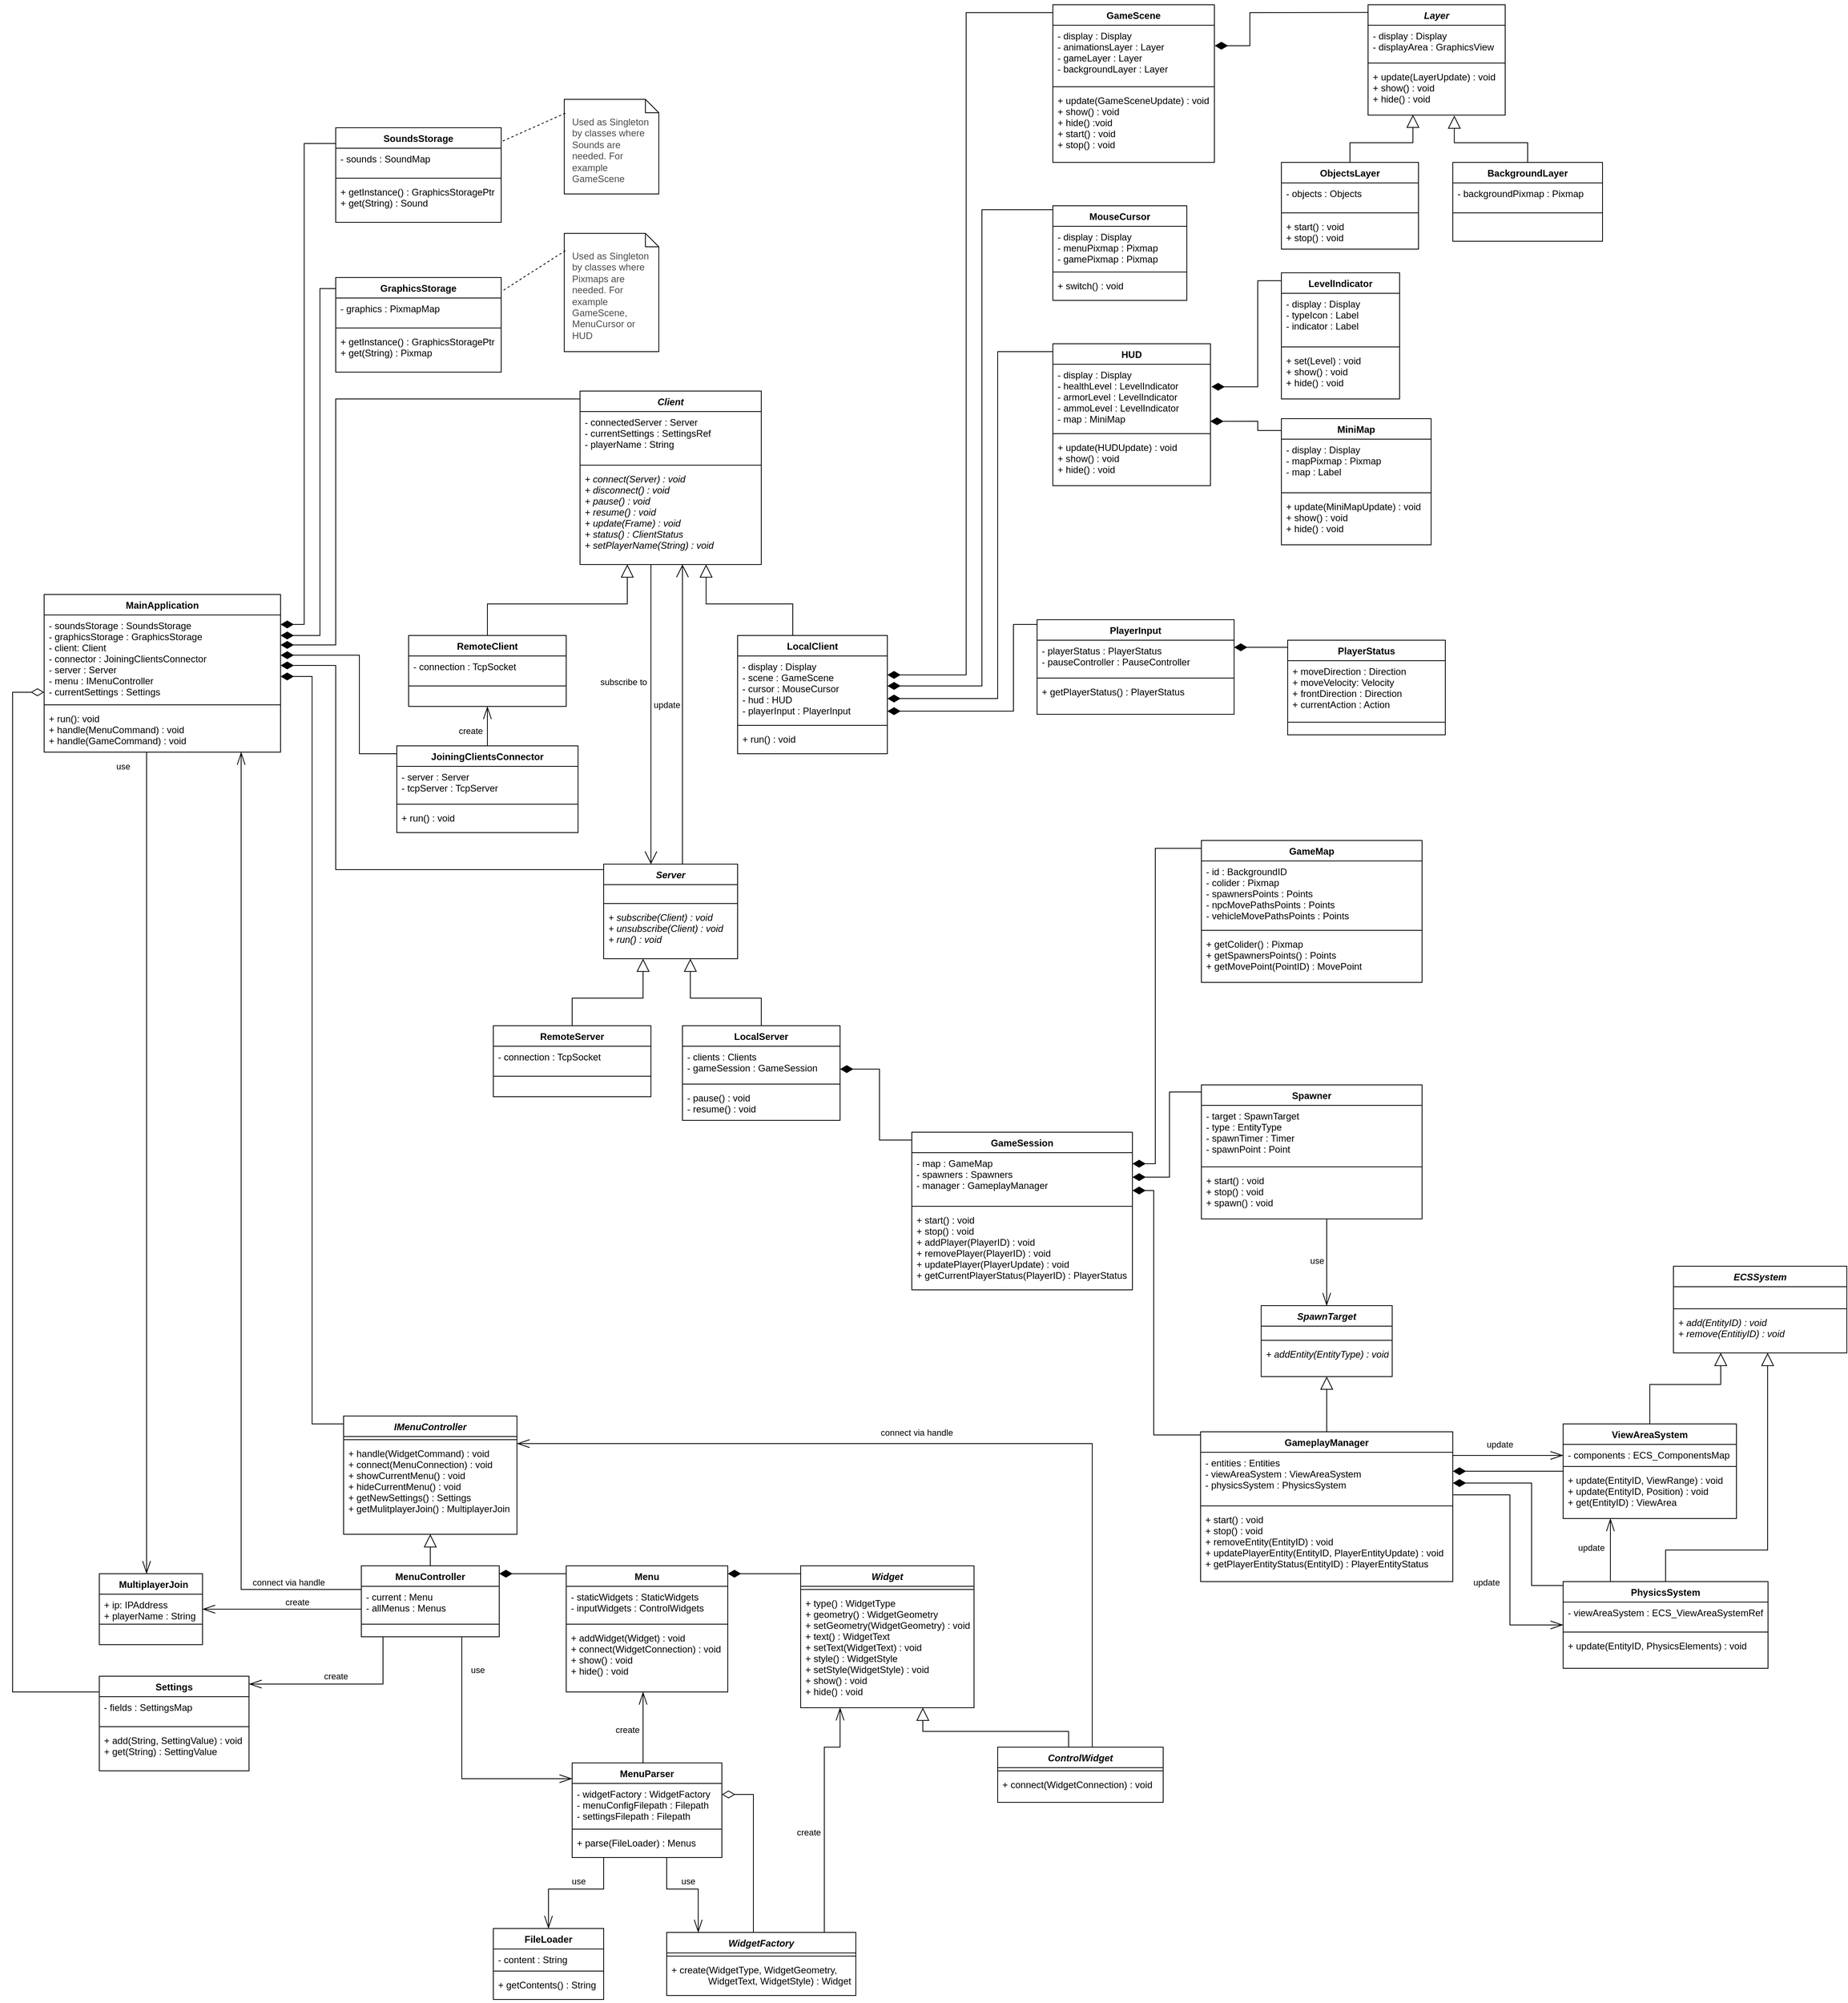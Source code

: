 <mxfile version="28.0.4">
  <diagram id="ybjzXieHyn0JRRMIvnlo" name="Strona-1">
    <mxGraphModel dx="786" dy="1685" grid="1" gridSize="10" guides="1" tooltips="1" connect="1" arrows="0" fold="1" page="1" pageScale="1" pageWidth="827" pageHeight="1169" math="0" shadow="0">
      <root>
        <mxCell id="0" />
        <mxCell id="1" parent="0" />
        <mxCell id="UTBrPVDNq_zUBes7hR2i-1" value="MainApplication" style="swimlane;fontStyle=1;align=center;verticalAlign=top;childLayout=stackLayout;horizontal=1;startSize=26;horizontalStack=0;resizeParent=1;resizeParentMax=0;resizeLast=0;collapsible=1;marginBottom=0;" parent="1" vertex="1">
          <mxGeometry x="140" y="-282" width="300" height="200" as="geometry" />
        </mxCell>
        <mxCell id="UTBrPVDNq_zUBes7hR2i-2" value="- soundsStorage : SoundsStorage&#xa;- graphicsStorage : GraphicsStorage&#xa;- client: Client&#xa;- connector : JoiningClientsConnector&#xa;- server : Server&#xa;- menu : IMenuController&#xa;- currentSettings : Settings&#xa;" style="text;strokeColor=none;fillColor=none;align=left;verticalAlign=top;spacingLeft=4;spacingRight=4;overflow=hidden;rotatable=0;points=[[0,0.5],[1,0.5]];portConstraint=eastwest;" parent="UTBrPVDNq_zUBes7hR2i-1" vertex="1">
          <mxGeometry y="26" width="300" height="110" as="geometry" />
        </mxCell>
        <mxCell id="UTBrPVDNq_zUBes7hR2i-3" value="" style="line;strokeWidth=1;fillColor=none;align=left;verticalAlign=middle;spacingTop=-1;spacingLeft=3;spacingRight=3;rotatable=0;labelPosition=right;points=[];portConstraint=eastwest;" parent="UTBrPVDNq_zUBes7hR2i-1" vertex="1">
          <mxGeometry y="136" width="300" height="8" as="geometry" />
        </mxCell>
        <mxCell id="UTBrPVDNq_zUBes7hR2i-4" value="+ run(): void&#xa;+ handle(MenuCommand) : void&#xa;+ handle(GameCommand) : void" style="text;strokeColor=none;fillColor=none;align=left;verticalAlign=top;spacingLeft=4;spacingRight=4;overflow=hidden;rotatable=0;points=[[0,0.5],[1,0.5]];portConstraint=eastwest;" parent="UTBrPVDNq_zUBes7hR2i-1" vertex="1">
          <mxGeometry y="144" width="300" height="56" as="geometry" />
        </mxCell>
        <mxCell id="rLUBzJlDn_tjM5czwzCR-1" style="edgeStyle=orthogonalEdgeStyle;rounded=0;orthogonalLoop=1;jettySize=auto;html=1;endArrow=open;endFill=0;endSize=14;" parent="1" source="G27WGiiaCzAnjPOhc22A-13" target="in2eyDOJDBMRCDKq5YES-4" edge="1">
          <mxGeometry relative="1" as="geometry">
            <Array as="points">
              <mxPoint x="910" y="-270" />
              <mxPoint x="910" y="-270" />
            </Array>
          </mxGeometry>
        </mxCell>
        <mxCell id="rLUBzJlDn_tjM5czwzCR-2" value="subscribe to" style="edgeLabel;html=1;align=center;verticalAlign=middle;resizable=0;points=[];" parent="rLUBzJlDn_tjM5czwzCR-1" vertex="1" connectable="0">
          <mxGeometry x="-0.233" y="-1" relative="1" as="geometry">
            <mxPoint x="-34" y="3" as="offset" />
          </mxGeometry>
        </mxCell>
        <mxCell id="UTBrPVDNq_zUBes7hR2i-5" value="LocalClient" style="swimlane;fontStyle=1;align=center;verticalAlign=top;childLayout=stackLayout;horizontal=1;startSize=26;horizontalStack=0;resizeParent=1;resizeParentMax=0;resizeLast=0;collapsible=1;marginBottom=0;" parent="1" vertex="1">
          <mxGeometry x="1020" y="-230" width="190" height="150" as="geometry" />
        </mxCell>
        <mxCell id="UTBrPVDNq_zUBes7hR2i-6" value="- display : Display&#xa;- scene : GameScene&#xa;- cursor : MouseCursor&#xa;- hud : HUD&#xa;- playerInput : PlayerInput&#xa;" style="text;strokeColor=none;fillColor=none;align=left;verticalAlign=top;spacingLeft=4;spacingRight=4;overflow=hidden;rotatable=0;points=[[0,0.5],[1,0.5]];portConstraint=eastwest;" parent="UTBrPVDNq_zUBes7hR2i-5" vertex="1">
          <mxGeometry y="26" width="190" height="84" as="geometry" />
        </mxCell>
        <mxCell id="UTBrPVDNq_zUBes7hR2i-7" value="" style="line;strokeWidth=1;fillColor=none;align=left;verticalAlign=middle;spacingTop=-1;spacingLeft=3;spacingRight=3;rotatable=0;labelPosition=right;points=[];portConstraint=eastwest;" parent="UTBrPVDNq_zUBes7hR2i-5" vertex="1">
          <mxGeometry y="110" width="190" height="8" as="geometry" />
        </mxCell>
        <mxCell id="UTBrPVDNq_zUBes7hR2i-8" value="+ run() : void" style="text;strokeColor=none;fillColor=none;align=left;verticalAlign=top;spacingLeft=4;spacingRight=4;overflow=hidden;rotatable=0;points=[[0,0.5],[1,0.5]];portConstraint=eastwest;" parent="UTBrPVDNq_zUBes7hR2i-5" vertex="1">
          <mxGeometry y="118" width="190" height="32" as="geometry" />
        </mxCell>
        <mxCell id="UTBrPVDNq_zUBes7hR2i-9" style="edgeStyle=orthogonalEdgeStyle;rounded=0;orthogonalLoop=1;jettySize=auto;html=1;endArrow=diamondThin;endFill=1;endSize=14;" parent="1" source="G27WGiiaCzAnjPOhc22A-13" target="UTBrPVDNq_zUBes7hR2i-2" edge="1">
          <mxGeometry relative="1" as="geometry">
            <Array as="points">
              <mxPoint x="510" y="-530" />
              <mxPoint x="510" y="-218" />
            </Array>
            <mxPoint x="850" y="-472.002" as="sourcePoint" />
            <mxPoint x="440.0" y="-212.108" as="targetPoint" />
          </mxGeometry>
        </mxCell>
        <mxCell id="UTBrPVDNq_zUBes7hR2i-14" style="edgeStyle=orthogonalEdgeStyle;rounded=0;orthogonalLoop=1;jettySize=auto;html=1;endArrow=diamondThin;endFill=1;endSize=14;" parent="1" source="GTzYMo_n2N5U_mKsKVs6-21" edge="1">
          <mxGeometry relative="1" as="geometry">
            <Array as="points">
              <mxPoint x="480" y="770" />
              <mxPoint x="480" y="-178" />
            </Array>
            <mxPoint x="530" y="539" as="sourcePoint" />
            <mxPoint x="440.0" y="-178.0" as="targetPoint" />
          </mxGeometry>
        </mxCell>
        <mxCell id="UTBrPVDNq_zUBes7hR2i-49" style="edgeStyle=orthogonalEdgeStyle;rounded=0;orthogonalLoop=1;jettySize=auto;html=1;endArrow=openThin;endFill=0;endSize=14;" parent="1" source="UTBrPVDNq_zUBes7hR2i-10" target="UTBrPVDNq_zUBes7hR2i-1" edge="1">
          <mxGeometry relative="1" as="geometry">
            <Array as="points">
              <mxPoint x="390" y="980" />
            </Array>
          </mxGeometry>
        </mxCell>
        <mxCell id="UTBrPVDNq_zUBes7hR2i-50" value="connect via handle" style="edgeLabel;html=1;align=center;verticalAlign=middle;resizable=0;points=[];" parent="UTBrPVDNq_zUBes7hR2i-49" vertex="1" connectable="0">
          <mxGeometry x="0.108" y="-1" relative="1" as="geometry">
            <mxPoint x="59" y="511" as="offset" />
          </mxGeometry>
        </mxCell>
        <mxCell id="UTBrPVDNq_zUBes7hR2i-10" value="MenuController" style="swimlane;fontStyle=1;align=center;verticalAlign=top;childLayout=stackLayout;horizontal=1;startSize=26;horizontalStack=0;resizeParent=1;resizeParentMax=0;resizeLast=0;collapsible=1;marginBottom=0;" parent="1" vertex="1">
          <mxGeometry x="542.5" y="950" width="175" height="90" as="geometry" />
        </mxCell>
        <mxCell id="UTBrPVDNq_zUBes7hR2i-11" value="- current : Menu&#xa;- allMenus : Menus" style="text;strokeColor=none;fillColor=none;align=left;verticalAlign=top;spacingLeft=4;spacingRight=4;overflow=hidden;rotatable=0;points=[[0,0.5],[1,0.5]];portConstraint=eastwest;" parent="UTBrPVDNq_zUBes7hR2i-10" vertex="1">
          <mxGeometry y="26" width="175" height="44" as="geometry" />
        </mxCell>
        <mxCell id="UTBrPVDNq_zUBes7hR2i-12" value="" style="line;strokeWidth=1;fillColor=none;align=left;verticalAlign=middle;spacingTop=-1;spacingLeft=3;spacingRight=3;rotatable=0;labelPosition=right;points=[];portConstraint=eastwest;" parent="UTBrPVDNq_zUBes7hR2i-10" vertex="1">
          <mxGeometry y="70" width="175" height="8" as="geometry" />
        </mxCell>
        <mxCell id="UTBrPVDNq_zUBes7hR2i-13" value="&#xa;" style="text;strokeColor=none;fillColor=none;align=left;verticalAlign=top;spacingLeft=4;spacingRight=4;overflow=hidden;rotatable=0;points=[[0,0.5],[1,0.5]];portConstraint=eastwest;" parent="UTBrPVDNq_zUBes7hR2i-10" vertex="1">
          <mxGeometry y="78" width="175" height="12" as="geometry" />
        </mxCell>
        <mxCell id="UTBrPVDNq_zUBes7hR2i-20" style="edgeStyle=orthogonalEdgeStyle;rounded=0;orthogonalLoop=1;jettySize=auto;html=1;endArrow=diamondThin;endFill=1;endSize=14;" parent="1" source="UTBrPVDNq_zUBes7hR2i-15" target="UTBrPVDNq_zUBes7hR2i-10" edge="1">
          <mxGeometry relative="1" as="geometry">
            <Array as="points">
              <mxPoint x="770" y="960" />
              <mxPoint x="770" y="960" />
            </Array>
          </mxGeometry>
        </mxCell>
        <mxCell id="UTBrPVDNq_zUBes7hR2i-51" style="edgeStyle=orthogonalEdgeStyle;rounded=0;orthogonalLoop=1;jettySize=auto;html=1;endArrow=openThin;endFill=0;endSize=14;" parent="1" source="GTzYMo_n2N5U_mKsKVs6-6" target="GTzYMo_n2N5U_mKsKVs6-21" edge="1">
          <mxGeometry relative="1" as="geometry">
            <Array as="points">
              <mxPoint x="1470" y="795" />
            </Array>
          </mxGeometry>
        </mxCell>
        <mxCell id="UTBrPVDNq_zUBes7hR2i-52" value="connect via handle" style="edgeLabel;html=1;align=center;verticalAlign=middle;resizable=0;points=[];" parent="UTBrPVDNq_zUBes7hR2i-51" vertex="1" connectable="0">
          <mxGeometry x="-0.211" y="-1" relative="1" as="geometry">
            <mxPoint x="-168" y="-13" as="offset" />
          </mxGeometry>
        </mxCell>
        <mxCell id="UTBrPVDNq_zUBes7hR2i-15" value="Menu" style="swimlane;fontStyle=1;align=center;verticalAlign=top;childLayout=stackLayout;horizontal=1;startSize=26;horizontalStack=0;resizeParent=1;resizeParentMax=0;resizeLast=0;collapsible=1;marginBottom=0;" parent="1" vertex="1">
          <mxGeometry x="802.5" y="950" width="205" height="160" as="geometry" />
        </mxCell>
        <mxCell id="UTBrPVDNq_zUBes7hR2i-16" value="- staticWidgets : StaticWidgets&#xa;- inputWidgets : ControlWidgets" style="text;strokeColor=none;fillColor=none;align=left;verticalAlign=top;spacingLeft=4;spacingRight=4;overflow=hidden;rotatable=0;points=[[0,0.5],[1,0.5]];portConstraint=eastwest;" parent="UTBrPVDNq_zUBes7hR2i-15" vertex="1">
          <mxGeometry y="26" width="205" height="44" as="geometry" />
        </mxCell>
        <mxCell id="UTBrPVDNq_zUBes7hR2i-17" value="" style="line;strokeWidth=1;fillColor=none;align=left;verticalAlign=middle;spacingTop=-1;spacingLeft=3;spacingRight=3;rotatable=0;labelPosition=right;points=[];portConstraint=eastwest;" parent="UTBrPVDNq_zUBes7hR2i-15" vertex="1">
          <mxGeometry y="70" width="205" height="8" as="geometry" />
        </mxCell>
        <mxCell id="UTBrPVDNq_zUBes7hR2i-18" value="+ addWidget(Widget) : void&#xa;+ connect(WidgetConnection) : void&#xa;+ show() : void&#xa;+ hide() : void" style="text;strokeColor=none;fillColor=none;align=left;verticalAlign=top;spacingLeft=4;spacingRight=4;overflow=hidden;rotatable=0;points=[[0,0.5],[1,0.5]];portConstraint=eastwest;" parent="UTBrPVDNq_zUBes7hR2i-15" vertex="1">
          <mxGeometry y="78" width="205" height="82" as="geometry" />
        </mxCell>
        <mxCell id="UTBrPVDNq_zUBes7hR2i-25" style="edgeStyle=orthogonalEdgeStyle;rounded=0;orthogonalLoop=1;jettySize=auto;html=1;endArrow=diamondThin;endFill=1;endSize=14;" parent="1" target="UTBrPVDNq_zUBes7hR2i-2" edge="1">
          <mxGeometry relative="1" as="geometry">
            <Array as="points">
              <mxPoint x="510" y="67" />
              <mxPoint x="510" y="-192" />
            </Array>
            <mxPoint x="850" y="67" as="sourcePoint" />
            <mxPoint x="440" y="-183" as="targetPoint" />
          </mxGeometry>
        </mxCell>
        <mxCell id="rLUBzJlDn_tjM5czwzCR-3" value="update" style="edgeStyle=orthogonalEdgeStyle;rounded=0;orthogonalLoop=1;jettySize=auto;html=1;endArrow=open;endFill=0;endSize=14;" parent="1" source="in2eyDOJDBMRCDKq5YES-4" target="G27WGiiaCzAnjPOhc22A-13" edge="1">
          <mxGeometry x="0.061" y="20" relative="1" as="geometry">
            <Array as="points">
              <mxPoint x="950" y="-200" />
              <mxPoint x="950" y="-200" />
            </Array>
            <mxPoint y="-1" as="offset" />
          </mxGeometry>
        </mxCell>
        <mxCell id="UTBrPVDNq_zUBes7hR2i-21" value="LocalServer" style="swimlane;fontStyle=1;align=center;verticalAlign=top;childLayout=stackLayout;horizontal=1;startSize=26;horizontalStack=0;resizeParent=1;resizeParentMax=0;resizeLast=0;collapsible=1;marginBottom=0;" parent="1" vertex="1">
          <mxGeometry x="950" y="265" width="200" height="120" as="geometry" />
        </mxCell>
        <mxCell id="UTBrPVDNq_zUBes7hR2i-22" value="- clients : Clients&#xa;- gameSession : GameSession" style="text;strokeColor=none;fillColor=none;align=left;verticalAlign=top;spacingLeft=4;spacingRight=4;overflow=hidden;rotatable=0;points=[[0,0.5],[1,0.5]];portConstraint=eastwest;" parent="UTBrPVDNq_zUBes7hR2i-21" vertex="1">
          <mxGeometry y="26" width="200" height="44" as="geometry" />
        </mxCell>
        <mxCell id="UTBrPVDNq_zUBes7hR2i-23" value="" style="line;strokeWidth=1;fillColor=none;align=left;verticalAlign=middle;spacingTop=-1;spacingLeft=3;spacingRight=3;rotatable=0;labelPosition=right;points=[];portConstraint=eastwest;" parent="UTBrPVDNq_zUBes7hR2i-21" vertex="1">
          <mxGeometry y="70" width="200" height="8" as="geometry" />
        </mxCell>
        <mxCell id="UTBrPVDNq_zUBes7hR2i-24" value="- pause() : void&#xa;- resume() : void" style="text;strokeColor=none;fillColor=none;align=left;verticalAlign=top;spacingLeft=4;spacingRight=4;overflow=hidden;rotatable=0;points=[[0,0.5],[1,0.5]];portConstraint=eastwest;" parent="UTBrPVDNq_zUBes7hR2i-21" vertex="1">
          <mxGeometry y="78" width="200" height="42" as="geometry" />
        </mxCell>
        <mxCell id="UTBrPVDNq_zUBes7hR2i-43" style="edgeStyle=orthogonalEdgeStyle;rounded=0;orthogonalLoop=1;jettySize=auto;html=1;endArrow=diamondThin;endFill=1;endSize=14;" parent="1" edge="1">
          <mxGeometry relative="1" as="geometry">
            <Array as="points">
              <mxPoint x="1420" y="-1020" />
              <mxPoint x="1310" y="-1020" />
              <mxPoint x="1310" y="-180" />
            </Array>
            <mxPoint x="1420" y="-1010" as="sourcePoint" />
            <mxPoint x="1210" y="-180.0" as="targetPoint" />
          </mxGeometry>
        </mxCell>
        <mxCell id="UTBrPVDNq_zUBes7hR2i-26" value="GameScene" style="swimlane;fontStyle=1;align=center;verticalAlign=top;childLayout=stackLayout;horizontal=1;startSize=26;horizontalStack=0;resizeParent=1;resizeParentMax=0;resizeLast=0;collapsible=1;marginBottom=0;" parent="1" vertex="1">
          <mxGeometry x="1420" y="-1030" width="205" height="200" as="geometry" />
        </mxCell>
        <mxCell id="UTBrPVDNq_zUBes7hR2i-27" value="- display : Display&#xa;- animationsLayer : Layer&#xa;- gameLayer : Layer&#xa;- backgroundLayer : Layer&#xa;" style="text;strokeColor=none;fillColor=none;align=left;verticalAlign=top;spacingLeft=4;spacingRight=4;overflow=hidden;rotatable=0;points=[[0,0.5],[1,0.5]];portConstraint=eastwest;" parent="UTBrPVDNq_zUBes7hR2i-26" vertex="1">
          <mxGeometry y="26" width="205" height="74" as="geometry" />
        </mxCell>
        <mxCell id="UTBrPVDNq_zUBes7hR2i-28" value="" style="line;strokeWidth=1;fillColor=none;align=left;verticalAlign=middle;spacingTop=-1;spacingLeft=3;spacingRight=3;rotatable=0;labelPosition=right;points=[];portConstraint=eastwest;" parent="UTBrPVDNq_zUBes7hR2i-26" vertex="1">
          <mxGeometry y="100" width="205" height="8" as="geometry" />
        </mxCell>
        <mxCell id="UTBrPVDNq_zUBes7hR2i-29" value="+ update(GameSceneUpdate) : void&#xa;+ show() : void&#xa;+ hide() :void&#xa;+ start() : void&#xa;+ stop() : void&#xa;" style="text;strokeColor=none;fillColor=none;align=left;verticalAlign=top;spacingLeft=4;spacingRight=4;overflow=hidden;rotatable=0;points=[[0,0.5],[1,0.5]];portConstraint=eastwest;" parent="UTBrPVDNq_zUBes7hR2i-26" vertex="1">
          <mxGeometry y="108" width="205" height="92" as="geometry" />
        </mxCell>
        <mxCell id="UTBrPVDNq_zUBes7hR2i-44" style="edgeStyle=orthogonalEdgeStyle;rounded=0;orthogonalLoop=1;jettySize=auto;html=1;endArrow=diamondThin;endFill=1;endSize=14;" parent="1" source="VLuqZ6IwxMBX5vIu2LNy-3" edge="1">
          <mxGeometry relative="1" as="geometry">
            <Array as="points">
              <mxPoint x="1330" y="-770" />
              <mxPoint x="1330" y="-166" />
            </Array>
            <mxPoint x="1420" y="-756" as="sourcePoint" />
            <mxPoint x="1210" y="-166.0" as="targetPoint" />
          </mxGeometry>
        </mxCell>
        <mxCell id="UTBrPVDNq_zUBes7hR2i-45" style="edgeStyle=orthogonalEdgeStyle;rounded=0;orthogonalLoop=1;jettySize=auto;html=1;endArrow=diamondThin;endFill=1;endSize=14;" parent="1" source="UTBrPVDNq_zUBes7hR2i-34" target="UTBrPVDNq_zUBes7hR2i-6" edge="1">
          <mxGeometry relative="1" as="geometry">
            <Array as="points">
              <mxPoint x="1350" y="-590" />
              <mxPoint x="1350" y="-150" />
            </Array>
          </mxGeometry>
        </mxCell>
        <mxCell id="UTBrPVDNq_zUBes7hR2i-34" value="HUD" style="swimlane;fontStyle=1;align=center;verticalAlign=top;childLayout=stackLayout;horizontal=1;startSize=26;horizontalStack=0;resizeParent=1;resizeParentMax=0;resizeLast=0;collapsible=1;marginBottom=0;" parent="1" vertex="1">
          <mxGeometry x="1420" y="-600" width="200" height="180" as="geometry" />
        </mxCell>
        <mxCell id="UTBrPVDNq_zUBes7hR2i-35" value="- display : Display&#xa;- healthLevel : LevelIndicator&#xa;- armorLevel : LevelIndicator&#xa;- ammoLevel : LevelIndicator&#xa;- map : MiniMap " style="text;strokeColor=none;fillColor=none;align=left;verticalAlign=top;spacingLeft=4;spacingRight=4;overflow=hidden;rotatable=0;points=[[0,0.5],[1,0.5]];portConstraint=eastwest;" parent="UTBrPVDNq_zUBes7hR2i-34" vertex="1">
          <mxGeometry y="26" width="200" height="84" as="geometry" />
        </mxCell>
        <mxCell id="UTBrPVDNq_zUBes7hR2i-36" value="" style="line;strokeWidth=1;fillColor=none;align=left;verticalAlign=middle;spacingTop=-1;spacingLeft=3;spacingRight=3;rotatable=0;labelPosition=right;points=[];portConstraint=eastwest;" parent="UTBrPVDNq_zUBes7hR2i-34" vertex="1">
          <mxGeometry y="110" width="200" height="8" as="geometry" />
        </mxCell>
        <mxCell id="UTBrPVDNq_zUBes7hR2i-37" value="+ update(HUDUpdate) : void&#xa;+ show() : void&#xa;+ hide() : void" style="text;strokeColor=none;fillColor=none;align=left;verticalAlign=top;spacingLeft=4;spacingRight=4;overflow=hidden;rotatable=0;points=[[0,0.5],[1,0.5]];portConstraint=eastwest;" parent="UTBrPVDNq_zUBes7hR2i-34" vertex="1">
          <mxGeometry y="118" width="200" height="62" as="geometry" />
        </mxCell>
        <mxCell id="VLuqZ6IwxMBX5vIu2LNy-3" value="MouseCursor" style="swimlane;fontStyle=1;align=center;verticalAlign=top;childLayout=stackLayout;horizontal=1;startSize=26;horizontalStack=0;resizeParent=1;resizeParentMax=0;resizeLast=0;collapsible=1;marginBottom=0;" parent="1" vertex="1">
          <mxGeometry x="1420" y="-775" width="170" height="120" as="geometry" />
        </mxCell>
        <mxCell id="VLuqZ6IwxMBX5vIu2LNy-4" value="- display : Display&#xa;- menuPixmap : Pixmap&#xa;- gamePixmap : Pixmap" style="text;strokeColor=none;fillColor=none;align=left;verticalAlign=top;spacingLeft=4;spacingRight=4;overflow=hidden;rotatable=0;points=[[0,0.5],[1,0.5]];portConstraint=eastwest;" parent="VLuqZ6IwxMBX5vIu2LNy-3" vertex="1">
          <mxGeometry y="26" width="170" height="54" as="geometry" />
        </mxCell>
        <mxCell id="VLuqZ6IwxMBX5vIu2LNy-5" value="" style="line;strokeWidth=1;fillColor=none;align=left;verticalAlign=middle;spacingTop=-1;spacingLeft=3;spacingRight=3;rotatable=0;labelPosition=right;points=[];portConstraint=eastwest;" parent="VLuqZ6IwxMBX5vIu2LNy-3" vertex="1">
          <mxGeometry y="80" width="170" height="8" as="geometry" />
        </mxCell>
        <mxCell id="VLuqZ6IwxMBX5vIu2LNy-6" value="+ switch() : void" style="text;strokeColor=none;fillColor=none;align=left;verticalAlign=top;spacingLeft=4;spacingRight=4;overflow=hidden;rotatable=0;points=[[0,0.5],[1,0.5]];portConstraint=eastwest;" parent="VLuqZ6IwxMBX5vIu2LNy-3" vertex="1">
          <mxGeometry y="88" width="170" height="32" as="geometry" />
        </mxCell>
        <mxCell id="VLuqZ6IwxMBX5vIu2LNy-15" style="edgeStyle=orthogonalEdgeStyle;rounded=0;orthogonalLoop=1;jettySize=auto;html=1;entryX=1.006;entryY=0.34;entryDx=0;entryDy=0;entryPerimeter=0;endArrow=diamondThin;endFill=1;endSize=14;" parent="1" source="VLuqZ6IwxMBX5vIu2LNy-7" target="UTBrPVDNq_zUBes7hR2i-35" edge="1">
          <mxGeometry relative="1" as="geometry">
            <Array as="points">
              <mxPoint x="1680" y="-680" />
              <mxPoint x="1680" y="-545" />
            </Array>
          </mxGeometry>
        </mxCell>
        <mxCell id="VLuqZ6IwxMBX5vIu2LNy-7" value="LevelIndicator" style="swimlane;fontStyle=1;align=center;verticalAlign=top;childLayout=stackLayout;horizontal=1;startSize=26;horizontalStack=0;resizeParent=1;resizeParentMax=0;resizeLast=0;collapsible=1;marginBottom=0;" parent="1" vertex="1">
          <mxGeometry x="1710" y="-690" width="150" height="160" as="geometry" />
        </mxCell>
        <mxCell id="VLuqZ6IwxMBX5vIu2LNy-8" value="- display : Display&#xa;- typeIcon : Label&#xa;- indicator : Label" style="text;strokeColor=none;fillColor=none;align=left;verticalAlign=top;spacingLeft=4;spacingRight=4;overflow=hidden;rotatable=0;points=[[0,0.5],[1,0.5]];portConstraint=eastwest;" parent="VLuqZ6IwxMBX5vIu2LNy-7" vertex="1">
          <mxGeometry y="26" width="150" height="64" as="geometry" />
        </mxCell>
        <mxCell id="VLuqZ6IwxMBX5vIu2LNy-9" value="" style="line;strokeWidth=1;fillColor=none;align=left;verticalAlign=middle;spacingTop=-1;spacingLeft=3;spacingRight=3;rotatable=0;labelPosition=right;points=[];portConstraint=eastwest;" parent="VLuqZ6IwxMBX5vIu2LNy-7" vertex="1">
          <mxGeometry y="90" width="150" height="8" as="geometry" />
        </mxCell>
        <mxCell id="VLuqZ6IwxMBX5vIu2LNy-10" value="+ set(Level) : void&#xa;+ show() : void&#xa;+ hide() : void" style="text;strokeColor=none;fillColor=none;align=left;verticalAlign=top;spacingLeft=4;spacingRight=4;overflow=hidden;rotatable=0;points=[[0,0.5],[1,0.5]];portConstraint=eastwest;" parent="VLuqZ6IwxMBX5vIu2LNy-7" vertex="1">
          <mxGeometry y="98" width="150" height="62" as="geometry" />
        </mxCell>
        <mxCell id="VLuqZ6IwxMBX5vIu2LNy-16" style="edgeStyle=orthogonalEdgeStyle;rounded=0;orthogonalLoop=1;jettySize=auto;html=1;entryX=0.999;entryY=0.861;entryDx=0;entryDy=0;entryPerimeter=0;endArrow=diamondThin;endFill=1;endSize=14;" parent="1" source="VLuqZ6IwxMBX5vIu2LNy-11" target="UTBrPVDNq_zUBes7hR2i-35" edge="1">
          <mxGeometry relative="1" as="geometry">
            <Array as="points">
              <mxPoint x="1680" y="-490" />
              <mxPoint x="1680" y="-502" />
            </Array>
          </mxGeometry>
        </mxCell>
        <mxCell id="VLuqZ6IwxMBX5vIu2LNy-11" value="MiniMap" style="swimlane;fontStyle=1;align=center;verticalAlign=top;childLayout=stackLayout;horizontal=1;startSize=26;horizontalStack=0;resizeParent=1;resizeParentMax=0;resizeLast=0;collapsible=1;marginBottom=0;" parent="1" vertex="1">
          <mxGeometry x="1710" y="-505" width="190" height="160" as="geometry" />
        </mxCell>
        <mxCell id="VLuqZ6IwxMBX5vIu2LNy-12" value="- display : Display&#xa;- mapPixmap : Pixmap&#xa;- map : Label" style="text;strokeColor=none;fillColor=none;align=left;verticalAlign=top;spacingLeft=4;spacingRight=4;overflow=hidden;rotatable=0;points=[[0,0.5],[1,0.5]];portConstraint=eastwest;" parent="VLuqZ6IwxMBX5vIu2LNy-11" vertex="1">
          <mxGeometry y="26" width="190" height="64" as="geometry" />
        </mxCell>
        <mxCell id="VLuqZ6IwxMBX5vIu2LNy-13" value="" style="line;strokeWidth=1;fillColor=none;align=left;verticalAlign=middle;spacingTop=-1;spacingLeft=3;spacingRight=3;rotatable=0;labelPosition=right;points=[];portConstraint=eastwest;" parent="VLuqZ6IwxMBX5vIu2LNy-11" vertex="1">
          <mxGeometry y="90" width="190" height="8" as="geometry" />
        </mxCell>
        <mxCell id="VLuqZ6IwxMBX5vIu2LNy-14" value="+ update(MiniMapUpdate) : void&#xa;+ show() : void&#xa;+ hide() : void" style="text;strokeColor=none;fillColor=none;align=left;verticalAlign=top;spacingLeft=4;spacingRight=4;overflow=hidden;rotatable=0;points=[[0,0.5],[1,0.5]];portConstraint=eastwest;" parent="VLuqZ6IwxMBX5vIu2LNy-11" vertex="1">
          <mxGeometry y="98" width="190" height="62" as="geometry" />
        </mxCell>
        <mxCell id="VLuqZ6IwxMBX5vIu2LNy-21" style="edgeStyle=orthogonalEdgeStyle;rounded=0;orthogonalLoop=1;jettySize=auto;html=1;entryX=1.002;entryY=0.351;entryDx=0;entryDy=0;entryPerimeter=0;endArrow=diamondThin;endFill=1;endSize=14;exitX=0.004;exitY=0.069;exitDx=0;exitDy=0;exitPerimeter=0;" parent="1" source="VLuqZ6IwxMBX5vIu2LNy-17" target="UTBrPVDNq_zUBes7hR2i-27" edge="1">
          <mxGeometry relative="1" as="geometry">
            <Array as="points">
              <mxPoint x="1818" y="-1020" />
              <mxPoint x="1670" y="-1020" />
              <mxPoint x="1670" y="-978" />
            </Array>
          </mxGeometry>
        </mxCell>
        <mxCell id="VLuqZ6IwxMBX5vIu2LNy-17" value="Layer" style="swimlane;fontStyle=3;align=center;verticalAlign=top;childLayout=stackLayout;horizontal=1;startSize=26;horizontalStack=0;resizeParent=1;resizeParentMax=0;resizeLast=0;collapsible=1;marginBottom=0;" parent="1" vertex="1">
          <mxGeometry x="1820" y="-1030" width="174" height="140" as="geometry" />
        </mxCell>
        <mxCell id="VLuqZ6IwxMBX5vIu2LNy-18" value="- display : Display&#xa;- displayArea : GraphicsView&#xa;" style="text;strokeColor=none;fillColor=none;align=left;verticalAlign=top;spacingLeft=4;spacingRight=4;overflow=hidden;rotatable=0;points=[[0,0.5],[1,0.5]];portConstraint=eastwest;" parent="VLuqZ6IwxMBX5vIu2LNy-17" vertex="1">
          <mxGeometry y="26" width="174" height="44" as="geometry" />
        </mxCell>
        <mxCell id="VLuqZ6IwxMBX5vIu2LNy-19" value="" style="line;strokeWidth=1;fillColor=none;align=left;verticalAlign=middle;spacingTop=-1;spacingLeft=3;spacingRight=3;rotatable=0;labelPosition=right;points=[];portConstraint=eastwest;" parent="VLuqZ6IwxMBX5vIu2LNy-17" vertex="1">
          <mxGeometry y="70" width="174" height="8" as="geometry" />
        </mxCell>
        <mxCell id="VLuqZ6IwxMBX5vIu2LNy-20" value="+ update(LayerUpdate) : void&#xa;+ show() : void&#xa;+ hide() : void" style="text;strokeColor=none;fillColor=none;align=left;verticalAlign=top;spacingLeft=4;spacingRight=4;overflow=hidden;rotatable=0;points=[[0,0.5],[1,0.5]];portConstraint=eastwest;" parent="VLuqZ6IwxMBX5vIu2LNy-17" vertex="1">
          <mxGeometry y="78" width="174" height="62" as="geometry" />
        </mxCell>
        <mxCell id="VLuqZ6IwxMBX5vIu2LNy-36" style="edgeStyle=orthogonalEdgeStyle;rounded=0;orthogonalLoop=1;jettySize=auto;html=1;endArrow=block;endFill=0;endSize=14;entryX=0.327;entryY=0.993;entryDx=0;entryDy=0;entryPerimeter=0;" parent="1" source="VLuqZ6IwxMBX5vIu2LNy-26" target="VLuqZ6IwxMBX5vIu2LNy-20" edge="1">
          <mxGeometry relative="1" as="geometry" />
        </mxCell>
        <mxCell id="VLuqZ6IwxMBX5vIu2LNy-26" value="ObjectsLayer" style="swimlane;fontStyle=1;align=center;verticalAlign=top;childLayout=stackLayout;horizontal=1;startSize=26;horizontalStack=0;resizeParent=1;resizeParentMax=0;resizeLast=0;collapsible=1;marginBottom=0;" parent="1" vertex="1">
          <mxGeometry x="1710" y="-830" width="174" height="110" as="geometry" />
        </mxCell>
        <mxCell id="VLuqZ6IwxMBX5vIu2LNy-27" value="- objects : Objects&#xa;" style="text;strokeColor=none;fillColor=none;align=left;verticalAlign=top;spacingLeft=4;spacingRight=4;overflow=hidden;rotatable=0;points=[[0,0.5],[1,0.5]];portConstraint=eastwest;" parent="VLuqZ6IwxMBX5vIu2LNy-26" vertex="1">
          <mxGeometry y="26" width="174" height="34" as="geometry" />
        </mxCell>
        <mxCell id="VLuqZ6IwxMBX5vIu2LNy-28" value="" style="line;strokeWidth=1;fillColor=none;align=left;verticalAlign=middle;spacingTop=-1;spacingLeft=3;spacingRight=3;rotatable=0;labelPosition=right;points=[];portConstraint=eastwest;" parent="VLuqZ6IwxMBX5vIu2LNy-26" vertex="1">
          <mxGeometry y="60" width="174" height="8" as="geometry" />
        </mxCell>
        <mxCell id="VLuqZ6IwxMBX5vIu2LNy-29" value="+ start() : void&#xa;+ stop() : void" style="text;strokeColor=none;fillColor=none;align=left;verticalAlign=top;spacingLeft=4;spacingRight=4;overflow=hidden;rotatable=0;points=[[0,0.5],[1,0.5]];portConstraint=eastwest;" parent="VLuqZ6IwxMBX5vIu2LNy-26" vertex="1">
          <mxGeometry y="68" width="174" height="42" as="geometry" />
        </mxCell>
        <mxCell id="VLuqZ6IwxMBX5vIu2LNy-37" style="edgeStyle=orthogonalEdgeStyle;rounded=0;orthogonalLoop=1;jettySize=auto;html=1;entryX=0.629;entryY=1.01;entryDx=0;entryDy=0;entryPerimeter=0;endArrow=block;endFill=0;endSize=14;" parent="1" source="VLuqZ6IwxMBX5vIu2LNy-31" target="VLuqZ6IwxMBX5vIu2LNy-20" edge="1">
          <mxGeometry relative="1" as="geometry" />
        </mxCell>
        <mxCell id="VLuqZ6IwxMBX5vIu2LNy-31" value="BackgroundLayer" style="swimlane;fontStyle=1;align=center;verticalAlign=top;childLayout=stackLayout;horizontal=1;startSize=26;horizontalStack=0;resizeParent=1;resizeParentMax=0;resizeLast=0;collapsible=1;marginBottom=0;" parent="1" vertex="1">
          <mxGeometry x="1927.5" y="-830" width="190" height="100" as="geometry" />
        </mxCell>
        <mxCell id="VLuqZ6IwxMBX5vIu2LNy-32" value="- backgroundPixmap : Pixmap" style="text;strokeColor=none;fillColor=none;align=left;verticalAlign=top;spacingLeft=4;spacingRight=4;overflow=hidden;rotatable=0;points=[[0,0.5],[1,0.5]];portConstraint=eastwest;" parent="VLuqZ6IwxMBX5vIu2LNy-31" vertex="1">
          <mxGeometry y="26" width="190" height="34" as="geometry" />
        </mxCell>
        <mxCell id="VLuqZ6IwxMBX5vIu2LNy-33" value="" style="line;strokeWidth=1;fillColor=none;align=left;verticalAlign=middle;spacingTop=-1;spacingLeft=3;spacingRight=3;rotatable=0;labelPosition=right;points=[];portConstraint=eastwest;" parent="VLuqZ6IwxMBX5vIu2LNy-31" vertex="1">
          <mxGeometry y="60" width="190" height="8" as="geometry" />
        </mxCell>
        <mxCell id="VLuqZ6IwxMBX5vIu2LNy-34" value="  " style="text;strokeColor=none;fillColor=none;align=left;verticalAlign=top;spacingLeft=4;spacingRight=4;overflow=hidden;rotatable=0;points=[[0,0.5],[1,0.5]];portConstraint=eastwest;" parent="VLuqZ6IwxMBX5vIu2LNy-31" vertex="1">
          <mxGeometry y="68" width="190" height="32" as="geometry" />
        </mxCell>
        <mxCell id="5MO2-bn_FhInQiJJIIUL-8" style="edgeStyle=orthogonalEdgeStyle;rounded=0;orthogonalLoop=1;jettySize=auto;html=1;endArrow=diamondThin;endFill=1;endSize=14;" parent="1" edge="1">
          <mxGeometry relative="1" as="geometry">
            <Array as="points">
              <mxPoint x="1370" y="-244" />
              <mxPoint x="1370" y="-134" />
            </Array>
            <mxPoint x="1400" y="-244.0" as="sourcePoint" />
            <mxPoint x="1210" y="-134.0" as="targetPoint" />
          </mxGeometry>
        </mxCell>
        <mxCell id="Ci6YaJO2AyVJbJyurlzy-1" value="PlayerInput" style="swimlane;fontStyle=1;align=center;verticalAlign=top;childLayout=stackLayout;horizontal=1;startSize=26;horizontalStack=0;resizeParent=1;resizeParentMax=0;resizeLast=0;collapsible=1;marginBottom=0;" parent="1" vertex="1">
          <mxGeometry x="1400" y="-250" width="250" height="120" as="geometry" />
        </mxCell>
        <mxCell id="Ci6YaJO2AyVJbJyurlzy-2" value="- playerStatus : PlayerStatus&#xa;- pauseController : PauseController" style="text;strokeColor=none;fillColor=none;align=left;verticalAlign=top;spacingLeft=4;spacingRight=4;overflow=hidden;rotatable=0;points=[[0,0.5],[1,0.5]];portConstraint=eastwest;" parent="Ci6YaJO2AyVJbJyurlzy-1" vertex="1">
          <mxGeometry y="26" width="250" height="44" as="geometry" />
        </mxCell>
        <mxCell id="Ci6YaJO2AyVJbJyurlzy-3" value="" style="line;strokeWidth=1;fillColor=none;align=left;verticalAlign=middle;spacingTop=-1;spacingLeft=3;spacingRight=3;rotatable=0;labelPosition=right;points=[];portConstraint=eastwest;" parent="Ci6YaJO2AyVJbJyurlzy-1" vertex="1">
          <mxGeometry y="70" width="250" height="8" as="geometry" />
        </mxCell>
        <mxCell id="Ci6YaJO2AyVJbJyurlzy-4" value="+ getPlayerStatus() : PlayerStatus&#xa;" style="text;strokeColor=none;fillColor=none;align=left;verticalAlign=top;spacingLeft=4;spacingRight=4;overflow=hidden;rotatable=0;points=[[0,0.5],[1,0.5]];portConstraint=eastwest;" parent="Ci6YaJO2AyVJbJyurlzy-1" vertex="1">
          <mxGeometry y="78" width="250" height="42" as="geometry" />
        </mxCell>
        <mxCell id="G27WGiiaCzAnjPOhc22A-1" value="MenuParser" style="swimlane;fontStyle=1;align=center;verticalAlign=top;childLayout=stackLayout;horizontal=1;startSize=26;horizontalStack=0;resizeParent=1;resizeParentMax=0;resizeLast=0;collapsible=1;marginBottom=0;" parent="1" vertex="1">
          <mxGeometry x="810" y="1200" width="190" height="120" as="geometry" />
        </mxCell>
        <mxCell id="G27WGiiaCzAnjPOhc22A-2" value="- widgetFactory : WidgetFactory&#xa;- menuConfigFilepath : Filepath&#xa;- settingsFilepath : Filepath" style="text;strokeColor=none;fillColor=none;align=left;verticalAlign=top;spacingLeft=4;spacingRight=4;overflow=hidden;rotatable=0;points=[[0,0.5],[1,0.5]];portConstraint=eastwest;" parent="G27WGiiaCzAnjPOhc22A-1" vertex="1">
          <mxGeometry y="26" width="190" height="54" as="geometry" />
        </mxCell>
        <mxCell id="G27WGiiaCzAnjPOhc22A-3" value="" style="line;strokeWidth=1;fillColor=none;align=left;verticalAlign=middle;spacingTop=-1;spacingLeft=3;spacingRight=3;rotatable=0;labelPosition=right;points=[];portConstraint=eastwest;" parent="G27WGiiaCzAnjPOhc22A-1" vertex="1">
          <mxGeometry y="80" width="190" height="8" as="geometry" />
        </mxCell>
        <mxCell id="G27WGiiaCzAnjPOhc22A-4" value="+ parse(FileLoader) : Menus" style="text;strokeColor=none;fillColor=none;align=left;verticalAlign=top;spacingLeft=4;spacingRight=4;overflow=hidden;rotatable=0;points=[[0,0.5],[1,0.5]];portConstraint=eastwest;" parent="G27WGiiaCzAnjPOhc22A-1" vertex="1">
          <mxGeometry y="88" width="190" height="32" as="geometry" />
        </mxCell>
        <mxCell id="G27WGiiaCzAnjPOhc22A-5" style="edgeStyle=orthogonalEdgeStyle;rounded=0;orthogonalLoop=1;jettySize=auto;html=1;endArrow=openThin;endFill=0;endSize=14;" parent="1" source="G27WGiiaCzAnjPOhc22A-1" target="UTBrPVDNq_zUBes7hR2i-15" edge="1">
          <mxGeometry relative="1" as="geometry">
            <Array as="points">
              <mxPoint x="900" y="1150" />
              <mxPoint x="900" y="1150" />
            </Array>
            <mxPoint x="605" y="1155" as="sourcePoint" />
            <mxPoint x="605" y="1090" as="targetPoint" />
          </mxGeometry>
        </mxCell>
        <mxCell id="G27WGiiaCzAnjPOhc22A-6" value="create" style="edgeLabel;html=1;align=center;verticalAlign=middle;resizable=0;points=[];" parent="G27WGiiaCzAnjPOhc22A-5" vertex="1" connectable="0">
          <mxGeometry x="-0.211" y="-1" relative="1" as="geometry">
            <mxPoint x="-21" y="-7" as="offset" />
          </mxGeometry>
        </mxCell>
        <mxCell id="G27WGiiaCzAnjPOhc22A-7" style="edgeStyle=orthogonalEdgeStyle;rounded=0;orthogonalLoop=1;jettySize=auto;html=1;endArrow=openThin;endFill=0;endSize=14;" parent="1" source="UTBrPVDNq_zUBes7hR2i-10" target="G27WGiiaCzAnjPOhc22A-1" edge="1">
          <mxGeometry relative="1" as="geometry">
            <Array as="points">
              <mxPoint x="670" y="1220" />
            </Array>
            <mxPoint x="490" y="940" as="sourcePoint" />
            <mxPoint x="400" y="970" as="targetPoint" />
          </mxGeometry>
        </mxCell>
        <mxCell id="G27WGiiaCzAnjPOhc22A-8" value="use" style="edgeLabel;html=1;align=center;verticalAlign=middle;resizable=0;points=[];" parent="G27WGiiaCzAnjPOhc22A-7" vertex="1" connectable="0">
          <mxGeometry x="-0.211" y="-1" relative="1" as="geometry">
            <mxPoint x="21" y="-84" as="offset" />
          </mxGeometry>
        </mxCell>
        <mxCell id="G27WGiiaCzAnjPOhc22A-9" value="GameSession" style="swimlane;fontStyle=1;align=center;verticalAlign=top;childLayout=stackLayout;horizontal=1;startSize=26;horizontalStack=0;resizeParent=1;resizeParentMax=0;resizeLast=0;collapsible=1;marginBottom=0;" parent="1" vertex="1">
          <mxGeometry x="1241" y="400" width="280" height="200" as="geometry" />
        </mxCell>
        <mxCell id="G27WGiiaCzAnjPOhc22A-10" value="- map : GameMap&#xa;- spawners : Spawners&#xa;- manager : GameplayManager" style="text;strokeColor=none;fillColor=none;align=left;verticalAlign=top;spacingLeft=4;spacingRight=4;overflow=hidden;rotatable=0;points=[[0,0.5],[1,0.5]];portConstraint=eastwest;fontStyle=0" parent="G27WGiiaCzAnjPOhc22A-9" vertex="1">
          <mxGeometry y="26" width="280" height="64" as="geometry" />
        </mxCell>
        <mxCell id="G27WGiiaCzAnjPOhc22A-11" value="" style="line;strokeWidth=1;fillColor=none;align=left;verticalAlign=middle;spacingTop=-1;spacingLeft=3;spacingRight=3;rotatable=0;labelPosition=right;points=[];portConstraint=eastwest;" parent="G27WGiiaCzAnjPOhc22A-9" vertex="1">
          <mxGeometry y="90" width="280" height="8" as="geometry" />
        </mxCell>
        <mxCell id="G27WGiiaCzAnjPOhc22A-12" value="+ start() : void&#xa;+ stop() : void&#xa;+ addPlayer(PlayerID) : void&#xa;+ removePlayer(PlayerID) : void&#xa;+ updatePlayer(PlayerUpdate) : void&#xa;+ getCurrentPlayerStatus(PlayerID) : PlayerStatus" style="text;strokeColor=none;fillColor=none;align=left;verticalAlign=top;spacingLeft=4;spacingRight=4;overflow=hidden;rotatable=0;points=[[0,0.5],[1,0.5]];portConstraint=eastwest;" parent="G27WGiiaCzAnjPOhc22A-9" vertex="1">
          <mxGeometry y="98" width="280" height="102" as="geometry" />
        </mxCell>
        <mxCell id="G27WGiiaCzAnjPOhc22A-13" value="Client" style="swimlane;fontStyle=3;align=center;verticalAlign=top;childLayout=stackLayout;horizontal=1;startSize=26;horizontalStack=0;resizeParent=1;resizeParentMax=0;resizeLast=0;collapsible=1;marginBottom=0;" parent="1" vertex="1">
          <mxGeometry x="820" y="-540" width="230" height="220" as="geometry" />
        </mxCell>
        <mxCell id="G27WGiiaCzAnjPOhc22A-14" value="- connectedServer : Server&#xa;- currentSettings : SettingsRef&#xa;- playerName : String&#xa;" style="text;strokeColor=none;fillColor=none;align=left;verticalAlign=top;spacingLeft=4;spacingRight=4;overflow=hidden;rotatable=0;points=[[0,0.5],[1,0.5]];portConstraint=eastwest;" parent="G27WGiiaCzAnjPOhc22A-13" vertex="1">
          <mxGeometry y="26" width="230" height="64" as="geometry" />
        </mxCell>
        <mxCell id="G27WGiiaCzAnjPOhc22A-15" value="" style="line;strokeWidth=1;fillColor=none;align=left;verticalAlign=middle;spacingTop=-1;spacingLeft=3;spacingRight=3;rotatable=0;labelPosition=right;points=[];portConstraint=eastwest;" parent="G27WGiiaCzAnjPOhc22A-13" vertex="1">
          <mxGeometry y="90" width="230" height="8" as="geometry" />
        </mxCell>
        <mxCell id="G27WGiiaCzAnjPOhc22A-16" value="+ connect(Server) : void&#xa;+ disconnect() : void&#xa;+ pause() : void&#xa;+ resume() : void&#xa;+ update(Frame) : void&#xa;+ status() : ClientStatus&#xa;+ setPlayerName(String) : void" style="text;strokeColor=none;fillColor=none;align=left;verticalAlign=top;spacingLeft=4;spacingRight=4;overflow=hidden;rotatable=0;points=[[0,0.5],[1,0.5]];portConstraint=eastwest;fontStyle=2" parent="G27WGiiaCzAnjPOhc22A-13" vertex="1">
          <mxGeometry y="98" width="230" height="122" as="geometry" />
        </mxCell>
        <mxCell id="in2eyDOJDBMRCDKq5YES-1" value="" style="endArrow=none;html=1;rounded=0;edgeStyle=orthogonalEdgeStyle;startArrow=block;startFill=0;startSize=14;endSize=14;" parent="1" source="G27WGiiaCzAnjPOhc22A-13" target="UTBrPVDNq_zUBes7hR2i-5" edge="1">
          <mxGeometry width="50" height="50" relative="1" as="geometry">
            <mxPoint x="1000" y="-345" as="sourcePoint" />
            <mxPoint x="890" y="-150" as="targetPoint" />
            <Array as="points">
              <mxPoint x="980" y="-270" />
              <mxPoint x="1090" y="-270" />
            </Array>
          </mxGeometry>
        </mxCell>
        <mxCell id="in2eyDOJDBMRCDKq5YES-2" style="edgeStyle=orthogonalEdgeStyle;rounded=0;orthogonalLoop=1;jettySize=auto;html=1;endArrow=diamondThin;endFill=1;endSize=14;" parent="1" source="G27WGiiaCzAnjPOhc22A-9" target="UTBrPVDNq_zUBes7hR2i-21" edge="1">
          <mxGeometry relative="1" as="geometry">
            <Array as="points">
              <mxPoint x="1200" y="410" />
              <mxPoint x="1200" y="320" />
            </Array>
            <mxPoint x="1070" y="-69.96" as="sourcePoint" />
            <mxPoint x="910" y="-177" as="targetPoint" />
          </mxGeometry>
        </mxCell>
        <mxCell id="in2eyDOJDBMRCDKq5YES-4" value="Server" style="swimlane;fontStyle=3;align=center;verticalAlign=top;childLayout=stackLayout;horizontal=1;startSize=26;horizontalStack=0;resizeParent=1;resizeParentMax=0;resizeLast=0;collapsible=1;marginBottom=0;" parent="1" vertex="1">
          <mxGeometry x="850" y="60" width="170" height="120" as="geometry" />
        </mxCell>
        <mxCell id="in2eyDOJDBMRCDKq5YES-5" value=" " style="text;strokeColor=none;fillColor=none;align=left;verticalAlign=top;spacingLeft=4;spacingRight=4;overflow=hidden;rotatable=0;points=[[0,0.5],[1,0.5]];portConstraint=eastwest;" parent="in2eyDOJDBMRCDKq5YES-4" vertex="1">
          <mxGeometry y="26" width="170" height="20" as="geometry" />
        </mxCell>
        <mxCell id="in2eyDOJDBMRCDKq5YES-6" value="" style="line;strokeWidth=1;fillColor=none;align=left;verticalAlign=middle;spacingTop=-1;spacingLeft=3;spacingRight=3;rotatable=0;labelPosition=right;points=[];portConstraint=eastwest;" parent="in2eyDOJDBMRCDKq5YES-4" vertex="1">
          <mxGeometry y="46" width="170" height="8" as="geometry" />
        </mxCell>
        <mxCell id="in2eyDOJDBMRCDKq5YES-7" value="+ subscribe(Client) : void&#xa;+ unsubscribe(Client) : void&#xa;+ run() : void" style="text;strokeColor=none;fillColor=none;align=left;verticalAlign=top;spacingLeft=4;spacingRight=4;overflow=hidden;rotatable=0;points=[[0,0.5],[1,0.5]];portConstraint=eastwest;fontStyle=2" parent="in2eyDOJDBMRCDKq5YES-4" vertex="1">
          <mxGeometry y="54" width="170" height="66" as="geometry" />
        </mxCell>
        <mxCell id="in2eyDOJDBMRCDKq5YES-8" value="" style="endArrow=none;html=1;rounded=0;edgeStyle=orthogonalEdgeStyle;startArrow=block;startFill=0;startSize=14;endSize=14;" parent="1" source="in2eyDOJDBMRCDKq5YES-4" target="UTBrPVDNq_zUBes7hR2i-21" edge="1">
          <mxGeometry width="50" height="50" relative="1" as="geometry">
            <mxPoint x="560.003" y="401.0" as="sourcePoint" />
            <mxPoint x="640.003" y="481.0" as="targetPoint" />
            <Array as="points">
              <mxPoint x="960" y="230" />
              <mxPoint x="1050" y="230" />
            </Array>
          </mxGeometry>
        </mxCell>
        <mxCell id="in2eyDOJDBMRCDKq5YES-13" style="edgeStyle=orthogonalEdgeStyle;rounded=0;orthogonalLoop=1;jettySize=auto;html=1;endArrow=diamondThin;endFill=1;endSize=14;startArrow=none;" parent="1" edge="1">
          <mxGeometry relative="1" as="geometry">
            <Array as="points">
              <mxPoint x="1680" y="-215.02" />
              <mxPoint x="1680" y="-215.02" />
            </Array>
            <mxPoint x="1717.5" y="-215.002" as="sourcePoint" />
            <mxPoint x="1650.0" y="-215.002" as="targetPoint" />
          </mxGeometry>
        </mxCell>
        <mxCell id="01DIVxnE-MozRlHaw3RA-1" value="GameMap" style="swimlane;fontStyle=1;align=center;verticalAlign=top;childLayout=stackLayout;horizontal=1;startSize=26;horizontalStack=0;resizeParent=1;resizeParentMax=0;resizeLast=0;collapsible=1;marginBottom=0;" parent="1" vertex="1">
          <mxGeometry x="1608.5" y="30" width="280" height="180" as="geometry" />
        </mxCell>
        <mxCell id="01DIVxnE-MozRlHaw3RA-2" value="- id : BackgroundID&#xa;- colider : Pixmap&#xa;- spawnersPoints : Points&#xa;- npcMovePathsPoints : Points&#xa;- vehicleMovePathsPoints : Points" style="text;strokeColor=none;fillColor=none;align=left;verticalAlign=top;spacingLeft=4;spacingRight=4;overflow=hidden;rotatable=0;points=[[0,0.5],[1,0.5]];portConstraint=eastwest;" parent="01DIVxnE-MozRlHaw3RA-1" vertex="1">
          <mxGeometry y="26" width="280" height="84" as="geometry" />
        </mxCell>
        <mxCell id="01DIVxnE-MozRlHaw3RA-3" value="" style="line;strokeWidth=1;fillColor=none;align=left;verticalAlign=middle;spacingTop=-1;spacingLeft=3;spacingRight=3;rotatable=0;labelPosition=right;points=[];portConstraint=eastwest;" parent="01DIVxnE-MozRlHaw3RA-1" vertex="1">
          <mxGeometry y="110" width="280" height="8" as="geometry" />
        </mxCell>
        <mxCell id="01DIVxnE-MozRlHaw3RA-4" value="+ getColider() : Pixmap&#xa;+ getSpawnersPoints() : Points&#xa;+ getMovePoint(PointID) : MovePoint" style="text;strokeColor=none;fillColor=none;align=left;verticalAlign=top;spacingLeft=4;spacingRight=4;overflow=hidden;rotatable=0;points=[[0,0.5],[1,0.5]];portConstraint=eastwest;" parent="01DIVxnE-MozRlHaw3RA-1" vertex="1">
          <mxGeometry y="118" width="280" height="62" as="geometry" />
        </mxCell>
        <mxCell id="01DIVxnE-MozRlHaw3RA-5" style="edgeStyle=orthogonalEdgeStyle;rounded=0;orthogonalLoop=1;jettySize=auto;html=1;endArrow=diamondThin;endFill=1;endSize=14;" parent="1" source="01DIVxnE-MozRlHaw3RA-1" target="G27WGiiaCzAnjPOhc22A-10" edge="1">
          <mxGeometry relative="1" as="geometry">
            <Array as="points">
              <mxPoint x="1550" y="40" />
              <mxPoint x="1550" y="440" />
            </Array>
            <mxPoint x="1240" y="280" as="sourcePoint" />
            <mxPoint x="1510" y="295" as="targetPoint" />
          </mxGeometry>
        </mxCell>
        <mxCell id="01DIVxnE-MozRlHaw3RA-6" value="Spawner" style="swimlane;fontStyle=1;align=center;verticalAlign=top;childLayout=stackLayout;horizontal=1;startSize=26;horizontalStack=0;resizeParent=1;resizeParentMax=0;resizeLast=0;collapsible=1;marginBottom=0;" parent="1" vertex="1">
          <mxGeometry x="1608.5" y="340" width="280" height="170" as="geometry" />
        </mxCell>
        <mxCell id="01DIVxnE-MozRlHaw3RA-7" value="- target : SpawnTarget&#xa;- type : EntityType&#xa;- spawnTimer : Timer&#xa;- spawnPoint : Point" style="text;strokeColor=none;fillColor=none;align=left;verticalAlign=top;spacingLeft=4;spacingRight=4;overflow=hidden;rotatable=0;points=[[0,0.5],[1,0.5]];portConstraint=eastwest;" parent="01DIVxnE-MozRlHaw3RA-6" vertex="1">
          <mxGeometry y="26" width="280" height="74" as="geometry" />
        </mxCell>
        <mxCell id="01DIVxnE-MozRlHaw3RA-8" value="" style="line;strokeWidth=1;fillColor=none;align=left;verticalAlign=middle;spacingTop=-1;spacingLeft=3;spacingRight=3;rotatable=0;labelPosition=right;points=[];portConstraint=eastwest;" parent="01DIVxnE-MozRlHaw3RA-6" vertex="1">
          <mxGeometry y="100" width="280" height="8" as="geometry" />
        </mxCell>
        <mxCell id="01DIVxnE-MozRlHaw3RA-9" value="+ start() : void&#xa;+ stop() : void&#xa;+ spawn() : void" style="text;strokeColor=none;fillColor=none;align=left;verticalAlign=top;spacingLeft=4;spacingRight=4;overflow=hidden;rotatable=0;points=[[0,0.5],[1,0.5]];portConstraint=eastwest;" parent="01DIVxnE-MozRlHaw3RA-6" vertex="1">
          <mxGeometry y="108" width="280" height="62" as="geometry" />
        </mxCell>
        <mxCell id="01DIVxnE-MozRlHaw3RA-12" style="edgeStyle=orthogonalEdgeStyle;rounded=0;orthogonalLoop=1;jettySize=auto;html=1;endArrow=diamondThin;endFill=1;endSize=14;" parent="1" edge="1">
          <mxGeometry relative="1" as="geometry">
            <Array as="points">
              <mxPoint x="1568" y="349" />
              <mxPoint x="1568" y="457" />
            </Array>
            <mxPoint x="1609" y="349.0" as="sourcePoint" />
            <mxPoint x="1521" y="457" as="targetPoint" />
          </mxGeometry>
        </mxCell>
        <mxCell id="01DIVxnE-MozRlHaw3RA-13" value="GameplayManager" style="swimlane;fontStyle=1;align=center;verticalAlign=top;childLayout=stackLayout;horizontal=1;startSize=26;horizontalStack=0;resizeParent=1;resizeParentMax=0;resizeLast=0;collapsible=1;marginBottom=0;" parent="1" vertex="1">
          <mxGeometry x="1607.5" y="780" width="320" height="190" as="geometry" />
        </mxCell>
        <mxCell id="01DIVxnE-MozRlHaw3RA-14" value="- entities : Entities&#xa;- viewAreaSystem : ViewAreaSystem&#xa;- physicsSystem : PhysicsSystem" style="text;strokeColor=none;fillColor=none;align=left;verticalAlign=top;spacingLeft=4;spacingRight=4;overflow=hidden;rotatable=0;points=[[0,0.5],[1,0.5]];portConstraint=eastwest;" parent="01DIVxnE-MozRlHaw3RA-13" vertex="1">
          <mxGeometry y="26" width="320" height="64" as="geometry" />
        </mxCell>
        <mxCell id="01DIVxnE-MozRlHaw3RA-15" value="" style="line;strokeWidth=1;fillColor=none;align=left;verticalAlign=middle;spacingTop=-1;spacingLeft=3;spacingRight=3;rotatable=0;labelPosition=right;points=[];portConstraint=eastwest;" parent="01DIVxnE-MozRlHaw3RA-13" vertex="1">
          <mxGeometry y="90" width="320" height="8" as="geometry" />
        </mxCell>
        <mxCell id="01DIVxnE-MozRlHaw3RA-16" value="+ start() : void&#xa;+ stop() : void&#xa;+ removeEntity(EntityID) : void&#xa;+ updatePlayerEntity(EntityID, PlayerEntityUpdate) : void&#xa;+ getPlayerEntityStatus(EntityID) : PlayerEntityStatus" style="text;strokeColor=none;fillColor=none;align=left;verticalAlign=top;spacingLeft=4;spacingRight=4;overflow=hidden;rotatable=0;points=[[0,0.5],[1,0.5]];portConstraint=eastwest;" parent="01DIVxnE-MozRlHaw3RA-13" vertex="1">
          <mxGeometry y="98" width="320" height="92" as="geometry" />
        </mxCell>
        <mxCell id="01DIVxnE-MozRlHaw3RA-18" value="SpawnTarget" style="swimlane;fontStyle=3;align=center;verticalAlign=top;childLayout=stackLayout;horizontal=1;startSize=26;horizontalStack=0;resizeParent=1;resizeParentMax=0;resizeLast=0;collapsible=1;marginBottom=0;" parent="1" vertex="1">
          <mxGeometry x="1684.38" y="620" width="166.25" height="90" as="geometry" />
        </mxCell>
        <mxCell id="01DIVxnE-MozRlHaw3RA-19" value=" " style="text;strokeColor=none;fillColor=none;align=left;verticalAlign=top;spacingLeft=4;spacingRight=4;overflow=hidden;rotatable=0;points=[[0,0.5],[1,0.5]];portConstraint=eastwest;" parent="01DIVxnE-MozRlHaw3RA-18" vertex="1">
          <mxGeometry y="26" width="166.25" height="14" as="geometry" />
        </mxCell>
        <mxCell id="01DIVxnE-MozRlHaw3RA-20" value="" style="line;strokeWidth=1;fillColor=none;align=left;verticalAlign=middle;spacingTop=-1;spacingLeft=3;spacingRight=3;rotatable=0;labelPosition=right;points=[];portConstraint=eastwest;" parent="01DIVxnE-MozRlHaw3RA-18" vertex="1">
          <mxGeometry y="40" width="166.25" height="8" as="geometry" />
        </mxCell>
        <mxCell id="01DIVxnE-MozRlHaw3RA-21" value="+ addEntity(EntityType) : void" style="text;strokeColor=none;fillColor=none;align=left;verticalAlign=top;spacingLeft=4;spacingRight=4;overflow=hidden;rotatable=0;points=[[0,0.5],[1,0.5]];portConstraint=eastwest;fontStyle=2" parent="01DIVxnE-MozRlHaw3RA-18" vertex="1">
          <mxGeometry y="48" width="166.25" height="42" as="geometry" />
        </mxCell>
        <mxCell id="01DIVxnE-MozRlHaw3RA-22" style="edgeStyle=orthogonalEdgeStyle;rounded=0;orthogonalLoop=1;jettySize=auto;html=1;endSize=14;endArrow=block;endFill=0;" parent="1" source="01DIVxnE-MozRlHaw3RA-13" target="01DIVxnE-MozRlHaw3RA-18" edge="1">
          <mxGeometry relative="1" as="geometry">
            <mxPoint x="1438.5" y="550" as="sourcePoint" />
            <mxPoint x="1437.6" y="500" as="targetPoint" />
            <Array as="points" />
          </mxGeometry>
        </mxCell>
        <mxCell id="01DIVxnE-MozRlHaw3RA-23" style="edgeStyle=orthogonalEdgeStyle;rounded=0;orthogonalLoop=1;jettySize=auto;html=1;endArrow=diamondThin;endFill=1;endSize=14;" parent="1" edge="1">
          <mxGeometry relative="1" as="geometry">
            <Array as="points">
              <mxPoint x="1548" y="784" />
              <mxPoint x="1548" y="474" />
            </Array>
            <mxPoint x="1607.5" y="784" as="sourcePoint" />
            <mxPoint x="1521" y="474" as="targetPoint" />
          </mxGeometry>
        </mxCell>
        <mxCell id="01DIVxnE-MozRlHaw3RA-25" style="edgeStyle=orthogonalEdgeStyle;rounded=0;orthogonalLoop=1;jettySize=auto;html=1;endArrow=openThin;endFill=0;endSize=14;" parent="1" source="01DIVxnE-MozRlHaw3RA-6" target="01DIVxnE-MozRlHaw3RA-18" edge="1">
          <mxGeometry relative="1" as="geometry">
            <Array as="points">
              <mxPoint x="1767.5" y="590" />
              <mxPoint x="1767.5" y="590" />
            </Array>
            <mxPoint x="107.5" y="-110" as="sourcePoint" />
            <mxPoint x="1737.5" y="650.526" as="targetPoint" />
          </mxGeometry>
        </mxCell>
        <mxCell id="01DIVxnE-MozRlHaw3RA-26" value="use" style="edgeLabel;html=1;align=center;verticalAlign=middle;resizable=0;points=[];" parent="01DIVxnE-MozRlHaw3RA-25" vertex="1" connectable="0">
          <mxGeometry x="-0.211" y="-1" relative="1" as="geometry">
            <mxPoint x="-12" y="9" as="offset" />
          </mxGeometry>
        </mxCell>
        <mxCell id="01DIVxnE-MozRlHaw3RA-38" style="edgeStyle=orthogonalEdgeStyle;rounded=0;orthogonalLoop=1;jettySize=auto;html=1;endArrow=diamondThin;endFill=1;endSize=14;fontStyle=0" parent="1" source="8jqdYVEP_97D0Pi5SaY6-1" target="01DIVxnE-MozRlHaw3RA-14" edge="1">
          <mxGeometry relative="1" as="geometry">
            <Array as="points">
              <mxPoint x="1977.5" y="830" />
              <mxPoint x="1977.5" y="830" />
            </Array>
            <mxPoint x="2017.5" y="942.0" as="sourcePoint" />
            <mxPoint x="1927.5" y="832.0" as="targetPoint" />
          </mxGeometry>
        </mxCell>
        <mxCell id="8jqdYVEP_97D0Pi5SaY6-1" value="ViewAreaSystem" style="swimlane;fontStyle=1;align=center;verticalAlign=top;childLayout=stackLayout;horizontal=1;startSize=26;horizontalStack=0;resizeParent=1;resizeParentMax=0;resizeLast=0;collapsible=1;marginBottom=0;" parent="1" vertex="1">
          <mxGeometry x="2067.5" y="770" width="220" height="120" as="geometry" />
        </mxCell>
        <mxCell id="8jqdYVEP_97D0Pi5SaY6-2" value="- components : ECS_ComponentsMap " style="text;strokeColor=none;fillColor=none;align=left;verticalAlign=top;spacingLeft=4;spacingRight=4;overflow=hidden;rotatable=0;points=[[0,0.5],[1,0.5]];portConstraint=eastwest;" parent="8jqdYVEP_97D0Pi5SaY6-1" vertex="1">
          <mxGeometry y="26" width="220" height="24" as="geometry" />
        </mxCell>
        <mxCell id="8jqdYVEP_97D0Pi5SaY6-3" value="" style="line;strokeWidth=1;fillColor=none;align=left;verticalAlign=middle;spacingTop=-1;spacingLeft=3;spacingRight=3;rotatable=0;labelPosition=right;points=[];portConstraint=eastwest;" parent="8jqdYVEP_97D0Pi5SaY6-1" vertex="1">
          <mxGeometry y="50" width="220" height="8" as="geometry" />
        </mxCell>
        <mxCell id="8jqdYVEP_97D0Pi5SaY6-4" value="+ update(EntityID, ViewRange) : void&#xa;+ update(EntityID, Position) : void&#xa;+ get(EntityID) : ViewArea" style="text;strokeColor=none;fillColor=none;align=left;verticalAlign=top;spacingLeft=4;spacingRight=4;overflow=hidden;rotatable=0;points=[[0,0.5],[1,0.5]];portConstraint=eastwest;" parent="8jqdYVEP_97D0Pi5SaY6-1" vertex="1">
          <mxGeometry y="58" width="220" height="62" as="geometry" />
        </mxCell>
        <mxCell id="8jqdYVEP_97D0Pi5SaY6-5" value="PhysicsSystem" style="swimlane;fontStyle=1;align=center;verticalAlign=top;childLayout=stackLayout;horizontal=1;startSize=26;horizontalStack=0;resizeParent=1;resizeParentMax=0;resizeLast=0;collapsible=1;marginBottom=0;" parent="1" vertex="1">
          <mxGeometry x="2067.5" y="970" width="260" height="110" as="geometry" />
        </mxCell>
        <mxCell id="8jqdYVEP_97D0Pi5SaY6-6" value="- viewAreaSystem : ECS_ViewAreaSystemRef" style="text;strokeColor=none;fillColor=none;align=left;verticalAlign=top;spacingLeft=4;spacingRight=4;overflow=hidden;rotatable=0;points=[[0,0.5],[1,0.5]];portConstraint=eastwest;fontStyle=0" parent="8jqdYVEP_97D0Pi5SaY6-5" vertex="1">
          <mxGeometry y="26" width="260" height="34" as="geometry" />
        </mxCell>
        <mxCell id="8jqdYVEP_97D0Pi5SaY6-7" value="" style="line;strokeWidth=1;fillColor=none;align=left;verticalAlign=middle;spacingTop=-1;spacingLeft=3;spacingRight=3;rotatable=0;labelPosition=right;points=[];portConstraint=eastwest;" parent="8jqdYVEP_97D0Pi5SaY6-5" vertex="1">
          <mxGeometry y="60" width="260" height="8" as="geometry" />
        </mxCell>
        <mxCell id="8jqdYVEP_97D0Pi5SaY6-8" value="+ update(EntityID, PhysicsElements) : void " style="text;strokeColor=none;fillColor=none;align=left;verticalAlign=top;spacingLeft=4;spacingRight=4;overflow=hidden;rotatable=0;points=[[0,0.5],[1,0.5]];portConstraint=eastwest;" parent="8jqdYVEP_97D0Pi5SaY6-5" vertex="1">
          <mxGeometry y="68" width="260" height="42" as="geometry" />
        </mxCell>
        <mxCell id="8jqdYVEP_97D0Pi5SaY6-9" style="edgeStyle=orthogonalEdgeStyle;rounded=0;orthogonalLoop=1;jettySize=auto;html=1;endSize=14;endArrow=block;endFill=0;exitX=0.5;exitY=0;exitDx=0;exitDy=0;" parent="1" source="8jqdYVEP_97D0Pi5SaY6-1" target="8jqdYVEP_97D0Pi5SaY6-19" edge="1">
          <mxGeometry relative="1" as="geometry">
            <mxPoint x="1827.5" y="790" as="sourcePoint" />
            <mxPoint x="2267.5" y="676" as="targetPoint" />
            <Array as="points">
              <mxPoint x="2177.5" y="720" />
              <mxPoint x="2267.5" y="720" />
            </Array>
          </mxGeometry>
        </mxCell>
        <mxCell id="8jqdYVEP_97D0Pi5SaY6-11" style="edgeStyle=orthogonalEdgeStyle;rounded=0;orthogonalLoop=1;jettySize=auto;html=1;endSize=14;endArrow=block;endFill=0;" parent="1" source="8jqdYVEP_97D0Pi5SaY6-5" target="8jqdYVEP_97D0Pi5SaY6-19" edge="1">
          <mxGeometry relative="1" as="geometry">
            <mxPoint x="2017.5" y="1180" as="sourcePoint" />
            <mxPoint x="2327.5" y="676" as="targetPoint" />
            <Array as="points">
              <mxPoint x="2197" y="930" />
              <mxPoint x="2327" y="930" />
            </Array>
          </mxGeometry>
        </mxCell>
        <mxCell id="8jqdYVEP_97D0Pi5SaY6-12" style="edgeStyle=orthogonalEdgeStyle;rounded=0;orthogonalLoop=1;jettySize=auto;html=1;endArrow=openThin;endFill=0;endSize=14;" parent="1" source="01DIVxnE-MozRlHaw3RA-13" target="8jqdYVEP_97D0Pi5SaY6-1" edge="1">
          <mxGeometry relative="1" as="geometry">
            <Array as="points">
              <mxPoint x="1977.5" y="810" />
              <mxPoint x="1977.5" y="810" />
            </Array>
            <mxPoint x="1578.5" y="570" as="sourcePoint" />
            <mxPoint x="1657.5" y="570" as="targetPoint" />
          </mxGeometry>
        </mxCell>
        <mxCell id="8jqdYVEP_97D0Pi5SaY6-13" value="update" style="edgeLabel;html=1;align=center;verticalAlign=middle;resizable=0;points=[];" parent="8jqdYVEP_97D0Pi5SaY6-12" vertex="1" connectable="0">
          <mxGeometry x="-0.211" y="-1" relative="1" as="geometry">
            <mxPoint x="4" y="-15" as="offset" />
          </mxGeometry>
        </mxCell>
        <mxCell id="8jqdYVEP_97D0Pi5SaY6-14" style="edgeStyle=orthogonalEdgeStyle;rounded=0;orthogonalLoop=1;jettySize=auto;html=1;endArrow=openThin;endFill=0;endSize=14;" parent="1" source="01DIVxnE-MozRlHaw3RA-13" target="8jqdYVEP_97D0Pi5SaY6-5" edge="1">
          <mxGeometry relative="1" as="geometry">
            <Array as="points">
              <mxPoint x="2000" y="860" />
              <mxPoint x="2000" y="1025" />
            </Array>
            <mxPoint x="1777.5" y="930" as="sourcePoint" />
            <mxPoint x="1857.5" y="1260" as="targetPoint" />
          </mxGeometry>
        </mxCell>
        <mxCell id="8jqdYVEP_97D0Pi5SaY6-15" value="update" style="edgeLabel;html=1;align=center;verticalAlign=middle;resizable=0;points=[];" parent="8jqdYVEP_97D0Pi5SaY6-14" vertex="1" connectable="0">
          <mxGeometry x="-0.211" y="-1" relative="1" as="geometry">
            <mxPoint x="-29" y="63" as="offset" />
          </mxGeometry>
        </mxCell>
        <mxCell id="8jqdYVEP_97D0Pi5SaY6-16" style="edgeStyle=orthogonalEdgeStyle;rounded=0;orthogonalLoop=1;jettySize=auto;html=1;endArrow=openThin;endFill=0;endSize=14;" parent="1" source="8jqdYVEP_97D0Pi5SaY6-5" target="8jqdYVEP_97D0Pi5SaY6-1" edge="1">
          <mxGeometry relative="1" as="geometry">
            <Array as="points">
              <mxPoint x="2127.5" y="960" />
              <mxPoint x="2127.5" y="960" />
            </Array>
            <mxPoint x="1827.5" y="930" as="sourcePoint" />
            <mxPoint x="1907.5" y="1260" as="targetPoint" />
          </mxGeometry>
        </mxCell>
        <mxCell id="8jqdYVEP_97D0Pi5SaY6-17" value="update" style="edgeLabel;html=1;align=center;verticalAlign=middle;resizable=0;points=[];" parent="8jqdYVEP_97D0Pi5SaY6-16" vertex="1" connectable="0">
          <mxGeometry x="-0.211" y="-1" relative="1" as="geometry">
            <mxPoint x="-26" y="-12" as="offset" />
          </mxGeometry>
        </mxCell>
        <mxCell id="8jqdYVEP_97D0Pi5SaY6-18" style="edgeStyle=orthogonalEdgeStyle;rounded=0;orthogonalLoop=1;jettySize=auto;html=1;endArrow=diamondThin;endFill=1;endSize=14;fontStyle=0" parent="1" target="01DIVxnE-MozRlHaw3RA-14" edge="1">
          <mxGeometry relative="1" as="geometry">
            <Array as="points">
              <mxPoint x="2027.5" y="975" />
              <mxPoint x="2027.5" y="845" />
            </Array>
            <mxPoint x="2067.5" y="975" as="sourcePoint" />
            <mxPoint x="1927.5" y="845" as="targetPoint" />
          </mxGeometry>
        </mxCell>
        <mxCell id="8jqdYVEP_97D0Pi5SaY6-19" value="ECSSystem" style="swimlane;fontStyle=3;align=center;verticalAlign=top;childLayout=stackLayout;horizontal=1;startSize=26;horizontalStack=0;resizeParent=1;resizeParentMax=0;resizeLast=0;collapsible=1;marginBottom=0;" parent="1" vertex="1">
          <mxGeometry x="2207.5" y="570" width="220" height="110" as="geometry" />
        </mxCell>
        <mxCell id="8jqdYVEP_97D0Pi5SaY6-20" value=" " style="text;strokeColor=none;fillColor=none;align=left;verticalAlign=top;spacingLeft=4;spacingRight=4;overflow=hidden;rotatable=0;points=[[0,0.5],[1,0.5]];portConstraint=eastwest;" parent="8jqdYVEP_97D0Pi5SaY6-19" vertex="1">
          <mxGeometry y="26" width="220" height="24" as="geometry" />
        </mxCell>
        <mxCell id="8jqdYVEP_97D0Pi5SaY6-21" value="" style="line;strokeWidth=1;fillColor=none;align=left;verticalAlign=middle;spacingTop=-1;spacingLeft=3;spacingRight=3;rotatable=0;labelPosition=right;points=[];portConstraint=eastwest;" parent="8jqdYVEP_97D0Pi5SaY6-19" vertex="1">
          <mxGeometry y="50" width="220" height="8" as="geometry" />
        </mxCell>
        <mxCell id="8jqdYVEP_97D0Pi5SaY6-22" value="+ add(EntityID) : void&#xa;+ remove(EntitiyID) : void" style="text;strokeColor=none;fillColor=none;align=left;verticalAlign=top;spacingLeft=4;spacingRight=4;overflow=hidden;rotatable=0;points=[[0,0.5],[1,0.5]];portConstraint=eastwest;fontStyle=2" parent="8jqdYVEP_97D0Pi5SaY6-19" vertex="1">
          <mxGeometry y="58" width="220" height="52" as="geometry" />
        </mxCell>
        <mxCell id="in2eyDOJDBMRCDKq5YES-9" value="PlayerStatus" style="swimlane;fontStyle=1;align=center;verticalAlign=top;childLayout=stackLayout;horizontal=1;startSize=26;horizontalStack=0;resizeParent=1;resizeParentMax=0;resizeLast=0;collapsible=1;marginBottom=0;" parent="1" vertex="1">
          <mxGeometry x="1718" y="-224" width="200" height="120" as="geometry" />
        </mxCell>
        <mxCell id="in2eyDOJDBMRCDKq5YES-10" value="+ moveDirection : Direction&#xa;+ moveVelocity: Velocity&#xa;+ frontDirection : Direction&#xa;+ currentAction : Action" style="text;strokeColor=none;fillColor=none;align=left;verticalAlign=top;spacingLeft=4;spacingRight=4;overflow=hidden;rotatable=0;points=[[0,0.5],[1,0.5]];portConstraint=eastwest;" parent="in2eyDOJDBMRCDKq5YES-9" vertex="1">
          <mxGeometry y="26" width="200" height="74" as="geometry" />
        </mxCell>
        <mxCell id="in2eyDOJDBMRCDKq5YES-11" value="" style="line;strokeWidth=1;fillColor=none;align=left;verticalAlign=middle;spacingTop=-1;spacingLeft=3;spacingRight=3;rotatable=0;labelPosition=right;points=[];portConstraint=eastwest;" parent="in2eyDOJDBMRCDKq5YES-9" vertex="1">
          <mxGeometry y="100" width="200" height="8" as="geometry" />
        </mxCell>
        <mxCell id="in2eyDOJDBMRCDKq5YES-12" value=" " style="text;strokeColor=none;fillColor=none;align=left;verticalAlign=top;spacingLeft=4;spacingRight=4;overflow=hidden;rotatable=0;points=[[0,0.5],[1,0.5]];portConstraint=eastwest;" parent="in2eyDOJDBMRCDKq5YES-9" vertex="1">
          <mxGeometry y="108" width="200" height="12" as="geometry" />
        </mxCell>
        <mxCell id="8jqdYVEP_97D0Pi5SaY6-24" value="FileLoader" style="swimlane;fontStyle=1;align=center;verticalAlign=top;childLayout=stackLayout;horizontal=1;startSize=26;horizontalStack=0;resizeParent=1;resizeParentMax=0;resizeLast=0;collapsible=1;marginBottom=0;" parent="1" vertex="1">
          <mxGeometry x="710" y="1410" width="140" height="90" as="geometry" />
        </mxCell>
        <mxCell id="8jqdYVEP_97D0Pi5SaY6-25" value="- content : String" style="text;strokeColor=none;fillColor=none;align=left;verticalAlign=top;spacingLeft=4;spacingRight=4;overflow=hidden;rotatable=0;points=[[0,0.5],[1,0.5]];portConstraint=eastwest;" parent="8jqdYVEP_97D0Pi5SaY6-24" vertex="1">
          <mxGeometry y="26" width="140" height="24" as="geometry" />
        </mxCell>
        <mxCell id="8jqdYVEP_97D0Pi5SaY6-26" value="" style="line;strokeWidth=1;fillColor=none;align=left;verticalAlign=middle;spacingTop=-1;spacingLeft=3;spacingRight=3;rotatable=0;labelPosition=right;points=[];portConstraint=eastwest;" parent="8jqdYVEP_97D0Pi5SaY6-24" vertex="1">
          <mxGeometry y="50" width="140" height="8" as="geometry" />
        </mxCell>
        <mxCell id="8jqdYVEP_97D0Pi5SaY6-27" value="+ getContents() : String" style="text;strokeColor=none;fillColor=none;align=left;verticalAlign=top;spacingLeft=4;spacingRight=4;overflow=hidden;rotatable=0;points=[[0,0.5],[1,0.5]];portConstraint=eastwest;" parent="8jqdYVEP_97D0Pi5SaY6-24" vertex="1">
          <mxGeometry y="58" width="140" height="32" as="geometry" />
        </mxCell>
        <mxCell id="8jqdYVEP_97D0Pi5SaY6-28" style="edgeStyle=orthogonalEdgeStyle;rounded=0;orthogonalLoop=1;jettySize=auto;html=1;endArrow=openThin;endFill=0;endSize=14;" parent="1" source="G27WGiiaCzAnjPOhc22A-1" target="8jqdYVEP_97D0Pi5SaY6-24" edge="1">
          <mxGeometry relative="1" as="geometry">
            <Array as="points">
              <mxPoint x="850" y="1360" />
              <mxPoint x="780" y="1360" />
            </Array>
            <mxPoint x="530" y="1000" as="sourcePoint" />
            <mxPoint x="440" y="1000" as="targetPoint" />
          </mxGeometry>
        </mxCell>
        <mxCell id="8jqdYVEP_97D0Pi5SaY6-29" value="use" style="edgeLabel;html=1;align=center;verticalAlign=middle;resizable=0;points=[];" parent="8jqdYVEP_97D0Pi5SaY6-28" vertex="1" connectable="0">
          <mxGeometry x="-0.211" y="-1" relative="1" as="geometry">
            <mxPoint x="-9" y="-9" as="offset" />
          </mxGeometry>
        </mxCell>
        <mxCell id="8jqdYVEP_97D0Pi5SaY6-34" value="RemoteClient" style="swimlane;fontStyle=1;align=center;verticalAlign=top;childLayout=stackLayout;horizontal=1;startSize=26;horizontalStack=0;resizeParent=1;resizeParentMax=0;resizeLast=0;collapsible=1;marginBottom=0;" parent="1" vertex="1">
          <mxGeometry x="602.5" y="-230" width="200" height="90" as="geometry" />
        </mxCell>
        <mxCell id="8jqdYVEP_97D0Pi5SaY6-35" value="- connection : TcpSocket&#xa;" style="text;strokeColor=none;fillColor=none;align=left;verticalAlign=top;spacingLeft=4;spacingRight=4;overflow=hidden;rotatable=0;points=[[0,0.5],[1,0.5]];portConstraint=eastwest;" parent="8jqdYVEP_97D0Pi5SaY6-34" vertex="1">
          <mxGeometry y="26" width="200" height="34" as="geometry" />
        </mxCell>
        <mxCell id="8jqdYVEP_97D0Pi5SaY6-36" value="" style="line;strokeWidth=1;fillColor=none;align=left;verticalAlign=middle;spacingTop=-1;spacingLeft=3;spacingRight=3;rotatable=0;labelPosition=right;points=[];portConstraint=eastwest;" parent="8jqdYVEP_97D0Pi5SaY6-34" vertex="1">
          <mxGeometry y="60" width="200" height="8" as="geometry" />
        </mxCell>
        <mxCell id="8jqdYVEP_97D0Pi5SaY6-37" value=" " style="text;strokeColor=none;fillColor=none;align=left;verticalAlign=top;spacingLeft=4;spacingRight=4;overflow=hidden;rotatable=0;points=[[0,0.5],[1,0.5]];portConstraint=eastwest;" parent="8jqdYVEP_97D0Pi5SaY6-34" vertex="1">
          <mxGeometry y="68" width="200" height="22" as="geometry" />
        </mxCell>
        <mxCell id="8jqdYVEP_97D0Pi5SaY6-38" value="" style="endArrow=none;html=1;rounded=0;edgeStyle=orthogonalEdgeStyle;startArrow=block;startFill=0;startSize=14;endSize=14;entryX=0.5;entryY=0;entryDx=0;entryDy=0;" parent="1" source="G27WGiiaCzAnjPOhc22A-13" target="8jqdYVEP_97D0Pi5SaY6-34" edge="1">
          <mxGeometry width="50" height="50" relative="1" as="geometry">
            <mxPoint x="720" y="-335" as="sourcePoint" />
            <mxPoint x="1100" y="-220" as="targetPoint" />
            <Array as="points">
              <mxPoint x="880" y="-270" />
              <mxPoint x="703" y="-270" />
            </Array>
          </mxGeometry>
        </mxCell>
        <mxCell id="8jqdYVEP_97D0Pi5SaY6-39" value="JoiningClientsConnector" style="swimlane;fontStyle=1;align=center;verticalAlign=top;childLayout=stackLayout;horizontal=1;startSize=26;horizontalStack=0;resizeParent=1;resizeParentMax=0;resizeLast=0;collapsible=1;marginBottom=0;" parent="1" vertex="1">
          <mxGeometry x="587.5" y="-90" width="230" height="110" as="geometry" />
        </mxCell>
        <mxCell id="8jqdYVEP_97D0Pi5SaY6-40" value="- server : Server&#xa;- tcpServer : TcpServer" style="text;strokeColor=none;fillColor=none;align=left;verticalAlign=top;spacingLeft=4;spacingRight=4;overflow=hidden;rotatable=0;points=[[0,0.5],[1,0.5]];portConstraint=eastwest;" parent="8jqdYVEP_97D0Pi5SaY6-39" vertex="1">
          <mxGeometry y="26" width="230" height="44" as="geometry" />
        </mxCell>
        <mxCell id="8jqdYVEP_97D0Pi5SaY6-41" value="" style="line;strokeWidth=1;fillColor=none;align=left;verticalAlign=middle;spacingTop=-1;spacingLeft=3;spacingRight=3;rotatable=0;labelPosition=right;points=[];portConstraint=eastwest;" parent="8jqdYVEP_97D0Pi5SaY6-39" vertex="1">
          <mxGeometry y="70" width="230" height="8" as="geometry" />
        </mxCell>
        <mxCell id="8jqdYVEP_97D0Pi5SaY6-42" value="+ run() : void" style="text;strokeColor=none;fillColor=none;align=left;verticalAlign=top;spacingLeft=4;spacingRight=4;overflow=hidden;rotatable=0;points=[[0,0.5],[1,0.5]];portConstraint=eastwest;" parent="8jqdYVEP_97D0Pi5SaY6-39" vertex="1">
          <mxGeometry y="78" width="230" height="32" as="geometry" />
        </mxCell>
        <mxCell id="8jqdYVEP_97D0Pi5SaY6-43" value="RemoteServer" style="swimlane;fontStyle=1;align=center;verticalAlign=top;childLayout=stackLayout;horizontal=1;startSize=26;horizontalStack=0;resizeParent=1;resizeParentMax=0;resizeLast=0;collapsible=1;marginBottom=0;" parent="1" vertex="1">
          <mxGeometry x="710" y="265" width="200" height="90" as="geometry" />
        </mxCell>
        <mxCell id="8jqdYVEP_97D0Pi5SaY6-44" value="- connection : TcpSocket" style="text;strokeColor=none;fillColor=none;align=left;verticalAlign=top;spacingLeft=4;spacingRight=4;overflow=hidden;rotatable=0;points=[[0,0.5],[1,0.5]];portConstraint=eastwest;" parent="8jqdYVEP_97D0Pi5SaY6-43" vertex="1">
          <mxGeometry y="26" width="200" height="34" as="geometry" />
        </mxCell>
        <mxCell id="8jqdYVEP_97D0Pi5SaY6-45" value="" style="line;strokeWidth=1;fillColor=none;align=left;verticalAlign=middle;spacingTop=-1;spacingLeft=3;spacingRight=3;rotatable=0;labelPosition=right;points=[];portConstraint=eastwest;" parent="8jqdYVEP_97D0Pi5SaY6-43" vertex="1">
          <mxGeometry y="60" width="200" height="8" as="geometry" />
        </mxCell>
        <mxCell id="8jqdYVEP_97D0Pi5SaY6-46" value=" " style="text;strokeColor=none;fillColor=none;align=left;verticalAlign=top;spacingLeft=4;spacingRight=4;overflow=hidden;rotatable=0;points=[[0,0.5],[1,0.5]];portConstraint=eastwest;" parent="8jqdYVEP_97D0Pi5SaY6-43" vertex="1">
          <mxGeometry y="68" width="200" height="22" as="geometry" />
        </mxCell>
        <mxCell id="8jqdYVEP_97D0Pi5SaY6-47" value="" style="endArrow=none;html=1;rounded=0;edgeStyle=orthogonalEdgeStyle;startArrow=block;startFill=0;startSize=14;endSize=14;entryX=0.5;entryY=0;entryDx=0;entryDy=0;" parent="1" source="in2eyDOJDBMRCDKq5YES-4" target="8jqdYVEP_97D0Pi5SaY6-43" edge="1">
          <mxGeometry width="50" height="50" relative="1" as="geometry">
            <mxPoint x="650" y="170" as="sourcePoint" />
            <mxPoint x="650" y="275" as="targetPoint" />
            <Array as="points">
              <mxPoint x="900" y="230" />
              <mxPoint x="810" y="230" />
            </Array>
          </mxGeometry>
        </mxCell>
        <mxCell id="8jqdYVEP_97D0Pi5SaY6-48" style="edgeStyle=orthogonalEdgeStyle;rounded=0;orthogonalLoop=1;jettySize=auto;html=1;endArrow=diamondThin;endFill=1;endSize=14;entryX=1;entryY=0.291;entryDx=0;entryDy=0;entryPerimeter=0;" parent="1" edge="1">
          <mxGeometry relative="1" as="geometry">
            <Array as="points">
              <mxPoint x="588" y="-80" />
              <mxPoint x="540" y="-80" />
              <mxPoint x="540" y="-205" />
            </Array>
            <mxPoint x="587.5" y="-73" as="sourcePoint" />
            <mxPoint x="440.0" y="-204.99" as="targetPoint" />
          </mxGeometry>
        </mxCell>
        <mxCell id="8jqdYVEP_97D0Pi5SaY6-51" style="edgeStyle=orthogonalEdgeStyle;rounded=0;orthogonalLoop=1;jettySize=auto;html=1;endArrow=openThin;endFill=0;endSize=14;" parent="1" source="8jqdYVEP_97D0Pi5SaY6-39" target="8jqdYVEP_97D0Pi5SaY6-34" edge="1">
          <mxGeometry relative="1" as="geometry">
            <Array as="points" />
            <mxPoint x="780.0" y="360" as="sourcePoint" />
            <mxPoint x="780.0" y="295" as="targetPoint" />
          </mxGeometry>
        </mxCell>
        <mxCell id="8jqdYVEP_97D0Pi5SaY6-52" value="create" style="edgeLabel;html=1;align=center;verticalAlign=middle;resizable=0;points=[];" parent="8jqdYVEP_97D0Pi5SaY6-51" vertex="1" connectable="0">
          <mxGeometry x="-0.211" y="-1" relative="1" as="geometry">
            <mxPoint x="-23" as="offset" />
          </mxGeometry>
        </mxCell>
        <mxCell id="MCNNYZvKGiZpvM74iHSk-1" value="Settings" style="swimlane;fontStyle=1;align=center;verticalAlign=top;childLayout=stackLayout;horizontal=1;startSize=26;horizontalStack=0;resizeParent=1;resizeParentMax=0;resizeLast=0;collapsible=1;marginBottom=0;" parent="1" vertex="1">
          <mxGeometry x="210" y="1090" width="190" height="120" as="geometry" />
        </mxCell>
        <mxCell id="MCNNYZvKGiZpvM74iHSk-2" value="- fields : SettingsMap" style="text;strokeColor=none;fillColor=none;align=left;verticalAlign=top;spacingLeft=4;spacingRight=4;overflow=hidden;rotatable=0;points=[[0,0.5],[1,0.5]];portConstraint=eastwest;" parent="MCNNYZvKGiZpvM74iHSk-1" vertex="1">
          <mxGeometry y="26" width="190" height="34" as="geometry" />
        </mxCell>
        <mxCell id="MCNNYZvKGiZpvM74iHSk-3" value="" style="line;strokeWidth=1;fillColor=none;align=left;verticalAlign=middle;spacingTop=-1;spacingLeft=3;spacingRight=3;rotatable=0;labelPosition=right;points=[];portConstraint=eastwest;" parent="MCNNYZvKGiZpvM74iHSk-1" vertex="1">
          <mxGeometry y="60" width="190" height="8" as="geometry" />
        </mxCell>
        <mxCell id="MCNNYZvKGiZpvM74iHSk-4" value="+ add(String, SettingValue) : void&#xa;+ get(String) : SettingValue" style="text;strokeColor=none;fillColor=none;align=left;verticalAlign=top;spacingLeft=4;spacingRight=4;overflow=hidden;rotatable=0;points=[[0,0.5],[1,0.5]];portConstraint=eastwest;" parent="MCNNYZvKGiZpvM74iHSk-1" vertex="1">
          <mxGeometry y="68" width="190" height="52" as="geometry" />
        </mxCell>
        <mxCell id="MCNNYZvKGiZpvM74iHSk-5" style="edgeStyle=orthogonalEdgeStyle;rounded=0;orthogonalLoop=1;jettySize=auto;html=1;endArrow=diamondThin;endFill=0;endSize=14;" parent="1" source="MCNNYZvKGiZpvM74iHSk-1" target="UTBrPVDNq_zUBes7hR2i-2" edge="1">
          <mxGeometry relative="1" as="geometry">
            <Array as="points">
              <mxPoint x="100" y="1110" />
              <mxPoint x="100" y="-158" />
            </Array>
            <mxPoint x="530" y="906.002" as="sourcePoint" />
            <mxPoint x="140" y="-153.998" as="targetPoint" />
          </mxGeometry>
        </mxCell>
        <mxCell id="OU7vo8ciOF70PuqaSGEt-1" style="edgeStyle=orthogonalEdgeStyle;rounded=0;orthogonalLoop=1;jettySize=auto;html=1;endArrow=openThin;endFill=0;endSize=14;" parent="1" source="UTBrPVDNq_zUBes7hR2i-10" target="MCNNYZvKGiZpvM74iHSk-1" edge="1">
          <mxGeometry relative="1" as="geometry">
            <Array as="points">
              <mxPoint x="570" y="1100" />
            </Array>
            <mxPoint x="595.04" y="1150" as="sourcePoint" />
            <mxPoint x="790" y="1250.04" as="targetPoint" />
          </mxGeometry>
        </mxCell>
        <mxCell id="OU7vo8ciOF70PuqaSGEt-2" value="create" style="edgeLabel;html=1;align=center;verticalAlign=middle;resizable=0;points=[];" parent="OU7vo8ciOF70PuqaSGEt-1" vertex="1" connectable="0">
          <mxGeometry x="-0.211" y="-1" relative="1" as="geometry">
            <mxPoint x="-30" y="-9" as="offset" />
          </mxGeometry>
        </mxCell>
        <mxCell id="OU7vo8ciOF70PuqaSGEt-3" value="GraphicsStorage" style="swimlane;fontStyle=1;align=center;verticalAlign=top;childLayout=stackLayout;horizontal=1;startSize=26;horizontalStack=0;resizeParent=1;resizeParentMax=0;resizeLast=0;collapsible=1;marginBottom=0;" parent="1" vertex="1">
          <mxGeometry x="510" y="-684" width="210" height="120" as="geometry" />
        </mxCell>
        <mxCell id="OU7vo8ciOF70PuqaSGEt-4" value="- graphics : PixmapMap" style="text;strokeColor=none;fillColor=none;align=left;verticalAlign=top;spacingLeft=4;spacingRight=4;overflow=hidden;rotatable=0;points=[[0,0.5],[1,0.5]];portConstraint=eastwest;" parent="OU7vo8ciOF70PuqaSGEt-3" vertex="1">
          <mxGeometry y="26" width="210" height="34" as="geometry" />
        </mxCell>
        <mxCell id="OU7vo8ciOF70PuqaSGEt-5" value="" style="line;strokeWidth=1;fillColor=none;align=left;verticalAlign=middle;spacingTop=-1;spacingLeft=3;spacingRight=3;rotatable=0;labelPosition=right;points=[];portConstraint=eastwest;" parent="OU7vo8ciOF70PuqaSGEt-3" vertex="1">
          <mxGeometry y="60" width="210" height="8" as="geometry" />
        </mxCell>
        <mxCell id="OU7vo8ciOF70PuqaSGEt-6" value="+ getInstance() : GraphicsStoragePtr&#xa;+ get(String) : Pixmap" style="text;strokeColor=none;fillColor=none;align=left;verticalAlign=top;spacingLeft=4;spacingRight=4;overflow=hidden;rotatable=0;points=[[0,0.5],[1,0.5]];portConstraint=eastwest;fontStyle=0" parent="OU7vo8ciOF70PuqaSGEt-3" vertex="1">
          <mxGeometry y="68" width="210" height="52" as="geometry" />
        </mxCell>
        <mxCell id="OU7vo8ciOF70PuqaSGEt-7" style="edgeStyle=orthogonalEdgeStyle;rounded=0;orthogonalLoop=1;jettySize=auto;html=1;endArrow=diamondThin;endFill=1;endSize=14;" parent="1" source="OU7vo8ciOF70PuqaSGEt-3" target="UTBrPVDNq_zUBes7hR2i-1" edge="1">
          <mxGeometry relative="1" as="geometry">
            <Array as="points">
              <mxPoint x="490" y="-670" />
              <mxPoint x="490" y="-230" />
            </Array>
            <mxPoint x="830" y="-490" as="sourcePoint" />
            <mxPoint x="450" y="-202.108" as="targetPoint" />
          </mxGeometry>
        </mxCell>
        <mxCell id="OU7vo8ciOF70PuqaSGEt-14" value="Used as Singleton by classes where Pixmaps are needed. For example GameScene, MenuCursor or HUD" style="shape=note2;boundedLbl=1;whiteSpace=wrap;html=1;size=17;verticalAlign=top;align=left;spacingLeft=10;spacingRight=10;spacingTop=0;spacing=0;textOpacity=70;" parent="1" vertex="1">
          <mxGeometry x="800" y="-740" width="120" height="150" as="geometry" />
        </mxCell>
        <mxCell id="OU7vo8ciOF70PuqaSGEt-15" value="" style="html=1;verticalAlign=bottom;labelBackgroundColor=none;endArrow=none;endFill=0;dashed=1;rounded=0;entryX=1.005;entryY=0.144;entryDx=0;entryDy=0;entryPerimeter=0;exitX=0.012;exitY=0.146;exitDx=0;exitDy=0;exitPerimeter=0;" parent="1" source="OU7vo8ciOF70PuqaSGEt-14" target="OU7vo8ciOF70PuqaSGEt-3" edge="1">
          <mxGeometry width="160" relative="1" as="geometry">
            <mxPoint x="600" y="-790" as="sourcePoint" />
            <mxPoint x="760" y="-790" as="targetPoint" />
          </mxGeometry>
        </mxCell>
        <mxCell id="OU7vo8ciOF70PuqaSGEt-16" value="SoundsStorage" style="swimlane;fontStyle=1;align=center;verticalAlign=top;childLayout=stackLayout;horizontal=1;startSize=26;horizontalStack=0;resizeParent=1;resizeParentMax=0;resizeLast=0;collapsible=1;marginBottom=0;" parent="1" vertex="1">
          <mxGeometry x="510" y="-874" width="210" height="120" as="geometry" />
        </mxCell>
        <mxCell id="OU7vo8ciOF70PuqaSGEt-17" value="- sounds : SoundMap" style="text;strokeColor=none;fillColor=none;align=left;verticalAlign=top;spacingLeft=4;spacingRight=4;overflow=hidden;rotatable=0;points=[[0,0.5],[1,0.5]];portConstraint=eastwest;" parent="OU7vo8ciOF70PuqaSGEt-16" vertex="1">
          <mxGeometry y="26" width="210" height="34" as="geometry" />
        </mxCell>
        <mxCell id="OU7vo8ciOF70PuqaSGEt-18" value="" style="line;strokeWidth=1;fillColor=none;align=left;verticalAlign=middle;spacingTop=-1;spacingLeft=3;spacingRight=3;rotatable=0;labelPosition=right;points=[];portConstraint=eastwest;" parent="OU7vo8ciOF70PuqaSGEt-16" vertex="1">
          <mxGeometry y="60" width="210" height="8" as="geometry" />
        </mxCell>
        <mxCell id="OU7vo8ciOF70PuqaSGEt-19" value="+ getInstance() : GraphicsStoragePtr&#xa;+ get(String) : Sound" style="text;strokeColor=none;fillColor=none;align=left;verticalAlign=top;spacingLeft=4;spacingRight=4;overflow=hidden;rotatable=0;points=[[0,0.5],[1,0.5]];portConstraint=eastwest;fontStyle=0" parent="OU7vo8ciOF70PuqaSGEt-16" vertex="1">
          <mxGeometry y="68" width="210" height="52" as="geometry" />
        </mxCell>
        <mxCell id="OU7vo8ciOF70PuqaSGEt-20" value="Used as Singleton by classes where Sounds are needed. For example GameScene" style="shape=note2;boundedLbl=1;whiteSpace=wrap;html=1;size=17;verticalAlign=top;align=left;spacingLeft=10;spacingRight=10;spacingTop=0;spacing=0;textOpacity=70;" parent="1" vertex="1">
          <mxGeometry x="800" y="-910" width="120" height="120" as="geometry" />
        </mxCell>
        <mxCell id="OU7vo8ciOF70PuqaSGEt-21" value="" style="html=1;verticalAlign=bottom;labelBackgroundColor=none;endArrow=none;endFill=0;dashed=1;rounded=0;entryX=1.005;entryY=0.144;entryDx=0;entryDy=0;entryPerimeter=0;exitX=0.012;exitY=0.146;exitDx=0;exitDy=0;exitPerimeter=0;" parent="1" source="OU7vo8ciOF70PuqaSGEt-20" target="OU7vo8ciOF70PuqaSGEt-16" edge="1">
          <mxGeometry width="160" relative="1" as="geometry">
            <mxPoint x="600" y="-980" as="sourcePoint" />
            <mxPoint x="760" y="-980" as="targetPoint" />
          </mxGeometry>
        </mxCell>
        <mxCell id="OU7vo8ciOF70PuqaSGEt-22" style="edgeStyle=orthogonalEdgeStyle;rounded=0;orthogonalLoop=1;jettySize=auto;html=1;endArrow=diamondThin;endFill=1;endSize=14;" parent="1" edge="1">
          <mxGeometry relative="1" as="geometry">
            <Array as="points">
              <mxPoint x="470" y="-854" />
              <mxPoint x="470" y="-244" />
            </Array>
            <mxPoint x="510" y="-854" as="sourcePoint" />
            <mxPoint x="440" y="-244" as="targetPoint" />
          </mxGeometry>
        </mxCell>
        <mxCell id="OU7vo8ciOF70PuqaSGEt-23" value="MultiplayerJoin" style="swimlane;fontStyle=1;align=center;verticalAlign=top;childLayout=stackLayout;horizontal=1;startSize=26;horizontalStack=0;resizeParent=1;resizeParentMax=0;resizeLast=0;collapsible=1;marginBottom=0;spacingLeft=7;" parent="1" vertex="1">
          <mxGeometry x="210" y="960" width="131" height="90" as="geometry" />
        </mxCell>
        <mxCell id="OU7vo8ciOF70PuqaSGEt-24" value="+ ip: IPAddress&#xa;+ playerName : String" style="text;strokeColor=none;fillColor=none;align=left;verticalAlign=top;spacingLeft=4;spacingRight=4;overflow=hidden;rotatable=0;points=[[0,0.5],[1,0.5]];portConstraint=eastwest;" parent="OU7vo8ciOF70PuqaSGEt-23" vertex="1">
          <mxGeometry y="26" width="131" height="34" as="geometry" />
        </mxCell>
        <mxCell id="OU7vo8ciOF70PuqaSGEt-25" value="" style="line;strokeWidth=1;fillColor=none;align=left;verticalAlign=middle;spacingTop=-1;spacingLeft=3;spacingRight=3;rotatable=0;labelPosition=right;points=[];portConstraint=eastwest;" parent="OU7vo8ciOF70PuqaSGEt-23" vertex="1">
          <mxGeometry y="60" width="131" height="8" as="geometry" />
        </mxCell>
        <mxCell id="OU7vo8ciOF70PuqaSGEt-26" value=" " style="text;strokeColor=none;fillColor=none;align=left;verticalAlign=top;spacingLeft=4;spacingRight=4;overflow=hidden;rotatable=0;points=[[0,0.5],[1,0.5]];portConstraint=eastwest;" parent="OU7vo8ciOF70PuqaSGEt-23" vertex="1">
          <mxGeometry y="68" width="131" height="22" as="geometry" />
        </mxCell>
        <mxCell id="OU7vo8ciOF70PuqaSGEt-27" style="edgeStyle=orthogonalEdgeStyle;rounded=0;orthogonalLoop=1;jettySize=auto;html=1;endArrow=openThin;endFill=0;endSize=14;" parent="1" source="UTBrPVDNq_zUBes7hR2i-10" target="OU7vo8ciOF70PuqaSGEt-23" edge="1">
          <mxGeometry relative="1" as="geometry">
            <Array as="points">
              <mxPoint x="440" y="1005" />
              <mxPoint x="440" y="1005" />
            </Array>
            <mxPoint x="550" y="1160" as="sourcePoint" />
            <mxPoint x="550" y="1300" as="targetPoint" />
          </mxGeometry>
        </mxCell>
        <mxCell id="OU7vo8ciOF70PuqaSGEt-28" value="create" style="edgeLabel;html=1;align=center;verticalAlign=middle;resizable=0;points=[];" parent="OU7vo8ciOF70PuqaSGEt-27" vertex="1" connectable="0">
          <mxGeometry x="-0.211" y="-1" relative="1" as="geometry">
            <mxPoint x="-2" y="-8" as="offset" />
          </mxGeometry>
        </mxCell>
        <mxCell id="OU7vo8ciOF70PuqaSGEt-29" style="edgeStyle=orthogonalEdgeStyle;rounded=0;orthogonalLoop=1;jettySize=auto;html=1;endArrow=openThin;endFill=0;endSize=14;" parent="1" source="UTBrPVDNq_zUBes7hR2i-4" target="OU7vo8ciOF70PuqaSGEt-23" edge="1">
          <mxGeometry relative="1" as="geometry">
            <Array as="points">
              <mxPoint x="270" y="940" />
              <mxPoint x="270" y="940" />
            </Array>
            <mxPoint x="625" y="770" as="sourcePoint" />
            <mxPoint x="850" y="860" as="targetPoint" />
          </mxGeometry>
        </mxCell>
        <mxCell id="OU7vo8ciOF70PuqaSGEt-30" value="use" style="edgeLabel;html=1;align=center;verticalAlign=middle;resizable=0;points=[];" parent="OU7vo8ciOF70PuqaSGEt-29" vertex="1" connectable="0">
          <mxGeometry x="-0.211" y="-1" relative="1" as="geometry">
            <mxPoint x="-29" y="-393" as="offset" />
          </mxGeometry>
        </mxCell>
        <mxCell id="GTzYMo_n2N5U_mKsKVs6-1" value="Widget" style="swimlane;fontStyle=3;align=center;verticalAlign=top;childLayout=stackLayout;horizontal=1;startSize=26;horizontalStack=0;resizeParent=1;resizeParentMax=0;resizeLast=0;collapsible=1;marginBottom=0;" parent="1" vertex="1">
          <mxGeometry x="1100" y="950" width="220" height="180" as="geometry" />
        </mxCell>
        <mxCell id="GTzYMo_n2N5U_mKsKVs6-3" value="" style="line;strokeWidth=1;fillColor=none;align=left;verticalAlign=middle;spacingTop=-1;spacingLeft=3;spacingRight=3;rotatable=0;labelPosition=right;points=[];portConstraint=eastwest;" parent="GTzYMo_n2N5U_mKsKVs6-1" vertex="1">
          <mxGeometry y="26" width="220" height="8" as="geometry" />
        </mxCell>
        <mxCell id="GTzYMo_n2N5U_mKsKVs6-4" value="+ type() : WidgetType&#xa;+ geometry() : WidgetGeometry&#xa;+ setGeometry(WidgetGeometry) : void &#xa;+ text() : WidgetText&#xa;+ setText(WidgetText) : void&#xa;+ style() : WidgetStyle&#xa;+ setStyle(WidgetStyle) : void&#xa;+ show() : void&#xa;+ hide() : void" style="text;strokeColor=none;fillColor=none;align=left;verticalAlign=top;spacingLeft=4;spacingRight=4;overflow=hidden;rotatable=0;points=[[0,0.5],[1,0.5]];portConstraint=eastwest;" parent="GTzYMo_n2N5U_mKsKVs6-1" vertex="1">
          <mxGeometry y="34" width="220" height="146" as="geometry" />
        </mxCell>
        <mxCell id="GTzYMo_n2N5U_mKsKVs6-5" style="edgeStyle=orthogonalEdgeStyle;rounded=0;orthogonalLoop=1;jettySize=auto;html=1;endArrow=diamondThin;endFill=1;endSize=14;" parent="1" source="GTzYMo_n2N5U_mKsKVs6-1" target="UTBrPVDNq_zUBes7hR2i-15" edge="1">
          <mxGeometry relative="1" as="geometry">
            <Array as="points">
              <mxPoint x="1060" y="960" />
              <mxPoint x="1060" y="960" />
            </Array>
            <mxPoint x="1171" y="1030" as="sourcePoint" />
            <mxPoint x="1080" y="940" as="targetPoint" />
          </mxGeometry>
        </mxCell>
        <mxCell id="GTzYMo_n2N5U_mKsKVs6-6" value="ControlWidget" style="swimlane;fontStyle=3;align=center;verticalAlign=top;childLayout=stackLayout;horizontal=1;startSize=26;horizontalStack=0;resizeParent=1;resizeParentMax=0;resizeLast=0;collapsible=1;marginBottom=0;" parent="1" vertex="1">
          <mxGeometry x="1350" y="1180" width="210" height="70" as="geometry" />
        </mxCell>
        <mxCell id="GTzYMo_n2N5U_mKsKVs6-7" value="" style="line;strokeWidth=1;fillColor=none;align=left;verticalAlign=middle;spacingTop=-1;spacingLeft=3;spacingRight=3;rotatable=0;labelPosition=right;points=[];portConstraint=eastwest;" parent="GTzYMo_n2N5U_mKsKVs6-6" vertex="1">
          <mxGeometry y="26" width="210" height="8" as="geometry" />
        </mxCell>
        <mxCell id="GTzYMo_n2N5U_mKsKVs6-8" value="+ connect(WidgetConnection) : void" style="text;strokeColor=none;fillColor=none;align=left;verticalAlign=top;spacingLeft=4;spacingRight=4;overflow=hidden;rotatable=0;points=[[0,0.5],[1,0.5]];portConstraint=eastwest;" parent="GTzYMo_n2N5U_mKsKVs6-6" vertex="1">
          <mxGeometry y="34" width="210" height="36" as="geometry" />
        </mxCell>
        <mxCell id="GTzYMo_n2N5U_mKsKVs6-9" value="" style="endArrow=none;html=1;rounded=0;edgeStyle=orthogonalEdgeStyle;startArrow=block;startFill=0;startSize=14;endSize=14;" parent="1" source="GTzYMo_n2N5U_mKsKVs6-1" target="GTzYMo_n2N5U_mKsKVs6-6" edge="1">
          <mxGeometry width="50" height="50" relative="1" as="geometry">
            <mxPoint x="1449.98" y="1275" as="sourcePoint" />
            <mxPoint x="1539.98" y="1360" as="targetPoint" />
            <Array as="points">
              <mxPoint x="1255" y="1160" />
              <mxPoint x="1440" y="1160" />
            </Array>
          </mxGeometry>
        </mxCell>
        <mxCell id="GTzYMo_n2N5U_mKsKVs6-10" value="WidgetFactory" style="swimlane;fontStyle=3;align=center;verticalAlign=top;childLayout=stackLayout;horizontal=1;startSize=26;horizontalStack=0;resizeParent=1;resizeParentMax=0;resizeLast=0;collapsible=1;marginBottom=0;" parent="1" vertex="1">
          <mxGeometry x="930" y="1415" width="240" height="80" as="geometry" />
        </mxCell>
        <mxCell id="GTzYMo_n2N5U_mKsKVs6-11" value="" style="line;strokeWidth=1;fillColor=none;align=left;verticalAlign=middle;spacingTop=-1;spacingLeft=3;spacingRight=3;rotatable=0;labelPosition=right;points=[];portConstraint=eastwest;" parent="GTzYMo_n2N5U_mKsKVs6-10" vertex="1">
          <mxGeometry y="26" width="240" height="8" as="geometry" />
        </mxCell>
        <mxCell id="GTzYMo_n2N5U_mKsKVs6-12" value="+ create(WidgetType, WidgetGeometry,&#xa;              WidgetText, WidgetStyle) : Widget" style="text;strokeColor=none;fillColor=none;align=left;verticalAlign=top;spacingLeft=4;spacingRight=4;overflow=hidden;rotatable=0;points=[[0,0.5],[1,0.5]];portConstraint=eastwest;" parent="GTzYMo_n2N5U_mKsKVs6-10" vertex="1">
          <mxGeometry y="34" width="240" height="46" as="geometry" />
        </mxCell>
        <mxCell id="GTzYMo_n2N5U_mKsKVs6-13" style="edgeStyle=orthogonalEdgeStyle;rounded=0;orthogonalLoop=1;jettySize=auto;html=1;endArrow=openThin;endFill=0;endSize=14;" parent="1" source="G27WGiiaCzAnjPOhc22A-1" target="GTzYMo_n2N5U_mKsKVs6-10" edge="1">
          <mxGeometry relative="1" as="geometry">
            <Array as="points">
              <mxPoint x="930" y="1360" />
              <mxPoint x="970" y="1360" />
            </Array>
            <mxPoint x="1090" y="1340" as="sourcePoint" />
            <mxPoint x="1020" y="1440" as="targetPoint" />
          </mxGeometry>
        </mxCell>
        <mxCell id="GTzYMo_n2N5U_mKsKVs6-14" value="use" style="edgeLabel;html=1;align=center;verticalAlign=middle;resizable=0;points=[];" parent="GTzYMo_n2N5U_mKsKVs6-13" vertex="1" connectable="0">
          <mxGeometry x="-0.211" y="-1" relative="1" as="geometry">
            <mxPoint x="13" y="-11" as="offset" />
          </mxGeometry>
        </mxCell>
        <mxCell id="GTzYMo_n2N5U_mKsKVs6-15" style="edgeStyle=orthogonalEdgeStyle;rounded=0;orthogonalLoop=1;jettySize=auto;html=1;endArrow=openThin;endFill=0;endSize=14;" parent="1" source="GTzYMo_n2N5U_mKsKVs6-10" target="GTzYMo_n2N5U_mKsKVs6-1" edge="1">
          <mxGeometry relative="1" as="geometry">
            <Array as="points">
              <mxPoint x="1130" y="1180" />
              <mxPoint x="1150" y="1180" />
            </Array>
            <mxPoint x="1020" y="1290" as="sourcePoint" />
            <mxPoint x="1020" y="1200" as="targetPoint" />
          </mxGeometry>
        </mxCell>
        <mxCell id="GTzYMo_n2N5U_mKsKVs6-16" value="create" style="edgeLabel;html=1;align=center;verticalAlign=middle;resizable=0;points=[];" parent="GTzYMo_n2N5U_mKsKVs6-15" vertex="1" connectable="0">
          <mxGeometry x="-0.211" y="-1" relative="1" as="geometry">
            <mxPoint x="-21" y="-7" as="offset" />
          </mxGeometry>
        </mxCell>
        <mxCell id="GTzYMo_n2N5U_mKsKVs6-21" value="IMenuController" style="swimlane;fontStyle=3;align=center;verticalAlign=top;childLayout=stackLayout;horizontal=1;startSize=26;horizontalStack=0;resizeParent=1;resizeParentMax=0;resizeLast=0;collapsible=1;marginBottom=0;" parent="1" vertex="1">
          <mxGeometry x="520" y="760" width="220" height="150" as="geometry" />
        </mxCell>
        <mxCell id="GTzYMo_n2N5U_mKsKVs6-22" value="" style="line;strokeWidth=1;fillColor=none;align=left;verticalAlign=middle;spacingTop=-1;spacingLeft=3;spacingRight=3;rotatable=0;labelPosition=right;points=[];portConstraint=eastwest;" parent="GTzYMo_n2N5U_mKsKVs6-21" vertex="1">
          <mxGeometry y="26" width="220" height="8" as="geometry" />
        </mxCell>
        <mxCell id="GTzYMo_n2N5U_mKsKVs6-23" value="+ handle(WidgetCommand) : void&#xa;+ connect(MenuConnection) : void&#xa;+ showCurrentMenu() : void&#xa;+ hideCurrentMenu() : void&#xa;+ getNewSettings() : Settings&#xa;+ getMulitplayerJoin() : MultiplayerJoin&#xa;" style="text;strokeColor=none;fillColor=none;align=left;verticalAlign=top;spacingLeft=4;spacingRight=4;overflow=hidden;rotatable=0;points=[[0,0.5],[1,0.5]];portConstraint=eastwest;" parent="GTzYMo_n2N5U_mKsKVs6-21" vertex="1">
          <mxGeometry y="34" width="220" height="116" as="geometry" />
        </mxCell>
        <mxCell id="GTzYMo_n2N5U_mKsKVs6-24" value="" style="endArrow=none;html=1;rounded=0;edgeStyle=orthogonalEdgeStyle;startArrow=block;startFill=0;startSize=14;endSize=14;" parent="1" source="GTzYMo_n2N5U_mKsKVs6-21" target="UTBrPVDNq_zUBes7hR2i-10" edge="1">
          <mxGeometry width="50" height="50" relative="1" as="geometry">
            <mxPoint x="740" y="880" as="sourcePoint" />
            <mxPoint x="740" y="930" as="targetPoint" />
            <Array as="points" />
          </mxGeometry>
        </mxCell>
        <mxCell id="GTzYMo_n2N5U_mKsKVs6-26" style="edgeStyle=orthogonalEdgeStyle;rounded=0;orthogonalLoop=1;jettySize=auto;html=1;endArrow=diamondThin;endFill=0;endSize=14;" parent="1" source="GTzYMo_n2N5U_mKsKVs6-10" target="G27WGiiaCzAnjPOhc22A-1" edge="1">
          <mxGeometry relative="1" as="geometry">
            <Array as="points">
              <mxPoint x="1040" y="1240" />
            </Array>
            <mxPoint x="1155" y="1040" as="sourcePoint" />
            <mxPoint x="1040" y="1200" as="targetPoint" />
          </mxGeometry>
        </mxCell>
      </root>
    </mxGraphModel>
  </diagram>
</mxfile>
